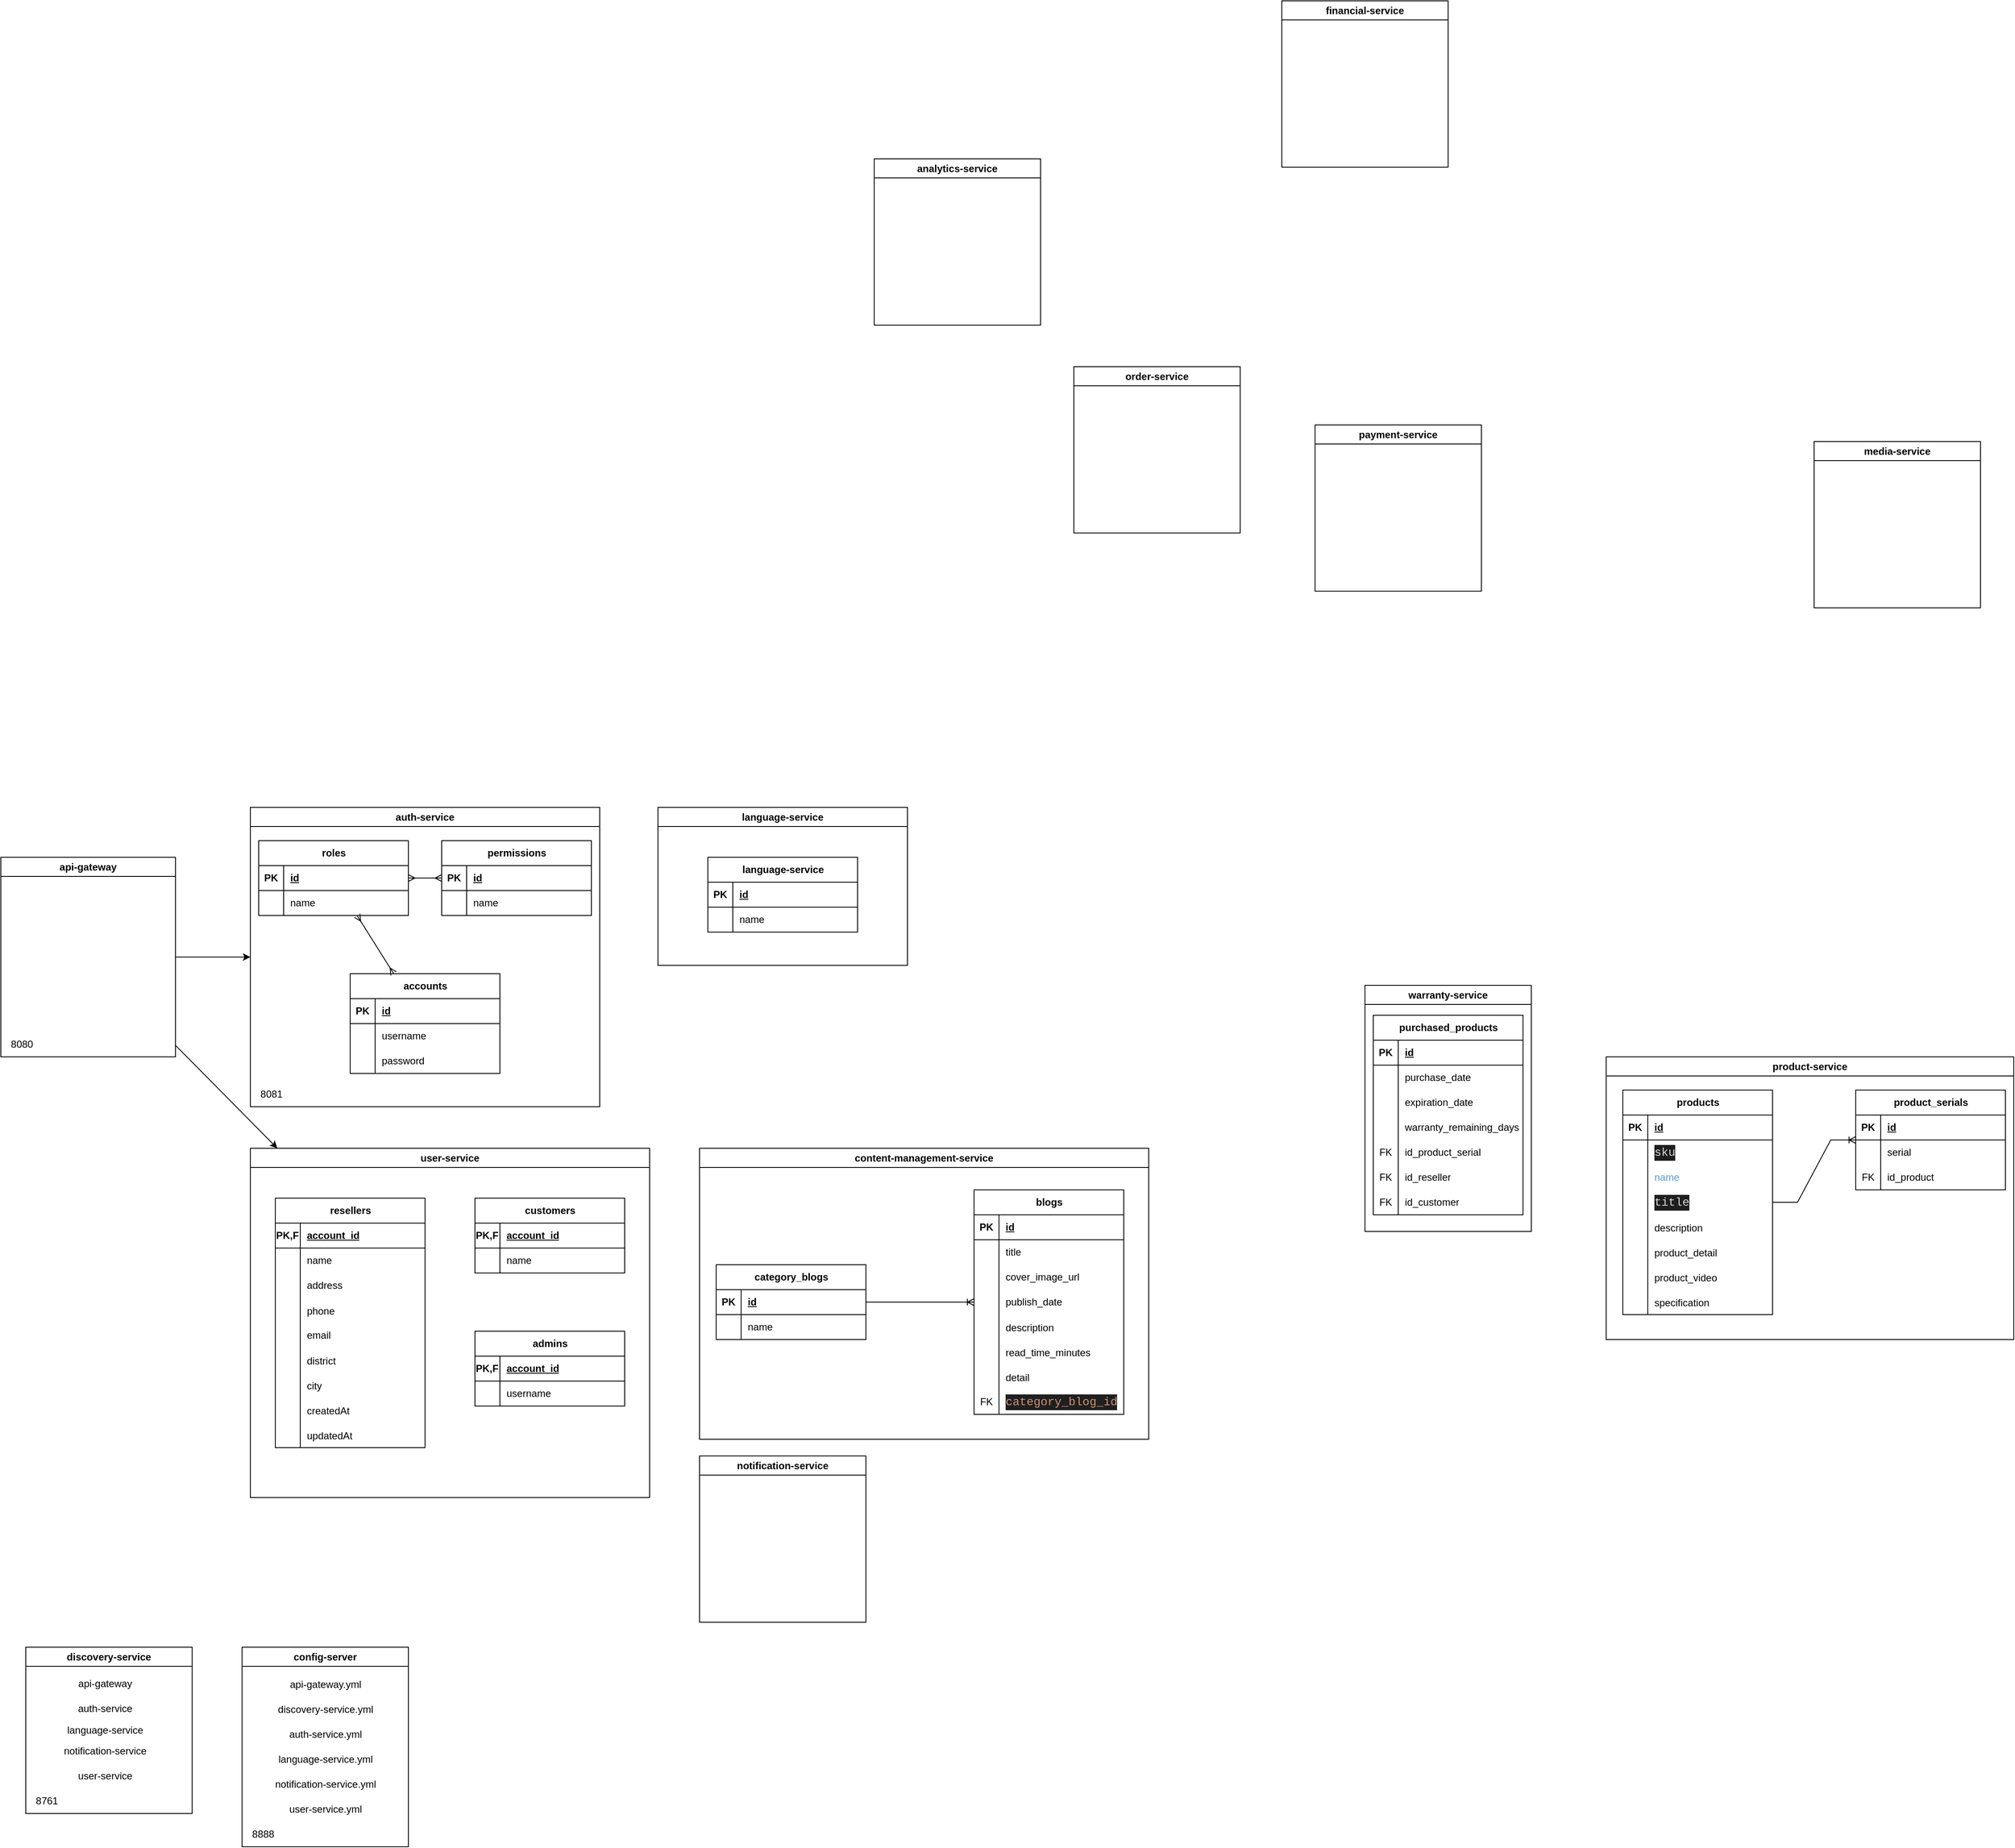 <mxfile>
    <diagram id="C5RBs43oDa-KdzZeNtuy" name="Page-1">
        <mxGraphModel dx="3796" dy="393" grid="1" gridSize="10" guides="1" tooltips="1" connect="1" arrows="1" fold="1" page="1" pageScale="1" pageWidth="827" pageHeight="1169" math="0" shadow="0">
            <root>
                <mxCell id="WIyWlLk6GJQsqaUBKTNV-0"/>
                <mxCell id="WIyWlLk6GJQsqaUBKTNV-1" parent="WIyWlLk6GJQsqaUBKTNV-0"/>
                <mxCell id="_GGY6ki9iWg_RVOEwMME-0" value="auth-service" style="swimlane;whiteSpace=wrap;html=1;" parent="WIyWlLk6GJQsqaUBKTNV-1" vertex="1">
                    <mxGeometry x="-1960" y="1440" width="420" height="360" as="geometry"/>
                </mxCell>
                <mxCell id="wCOgNvQCXmiwjySnKngC-160" value="roles" style="shape=table;startSize=30;container=1;collapsible=1;childLayout=tableLayout;fixedRows=1;rowLines=0;fontStyle=1;align=center;resizeLast=1;html=1;" parent="_GGY6ki9iWg_RVOEwMME-0" vertex="1">
                    <mxGeometry x="10" y="40" width="180" height="90" as="geometry"/>
                </mxCell>
                <mxCell id="wCOgNvQCXmiwjySnKngC-161" value="" style="shape=tableRow;horizontal=0;startSize=0;swimlaneHead=0;swimlaneBody=0;fillColor=none;collapsible=0;dropTarget=0;points=[[0,0.5],[1,0.5]];portConstraint=eastwest;top=0;left=0;right=0;bottom=1;" parent="wCOgNvQCXmiwjySnKngC-160" vertex="1">
                    <mxGeometry y="30" width="180" height="30" as="geometry"/>
                </mxCell>
                <mxCell id="wCOgNvQCXmiwjySnKngC-162" value="PK" style="shape=partialRectangle;connectable=0;fillColor=none;top=0;left=0;bottom=0;right=0;fontStyle=1;overflow=hidden;whiteSpace=wrap;html=1;" parent="wCOgNvQCXmiwjySnKngC-161" vertex="1">
                    <mxGeometry width="30" height="30" as="geometry">
                        <mxRectangle width="30" height="30" as="alternateBounds"/>
                    </mxGeometry>
                </mxCell>
                <mxCell id="wCOgNvQCXmiwjySnKngC-163" value="id" style="shape=partialRectangle;connectable=0;fillColor=none;top=0;left=0;bottom=0;right=0;align=left;spacingLeft=6;fontStyle=5;overflow=hidden;whiteSpace=wrap;html=1;" parent="wCOgNvQCXmiwjySnKngC-161" vertex="1">
                    <mxGeometry x="30" width="150" height="30" as="geometry">
                        <mxRectangle width="150" height="30" as="alternateBounds"/>
                    </mxGeometry>
                </mxCell>
                <mxCell id="wCOgNvQCXmiwjySnKngC-164" value="" style="shape=tableRow;horizontal=0;startSize=0;swimlaneHead=0;swimlaneBody=0;fillColor=none;collapsible=0;dropTarget=0;points=[[0,0.5],[1,0.5]];portConstraint=eastwest;top=0;left=0;right=0;bottom=0;" parent="wCOgNvQCXmiwjySnKngC-160" vertex="1">
                    <mxGeometry y="60" width="180" height="30" as="geometry"/>
                </mxCell>
                <mxCell id="wCOgNvQCXmiwjySnKngC-165" value="" style="shape=partialRectangle;connectable=0;fillColor=none;top=0;left=0;bottom=0;right=0;editable=1;overflow=hidden;whiteSpace=wrap;html=1;" parent="wCOgNvQCXmiwjySnKngC-164" vertex="1">
                    <mxGeometry width="30" height="30" as="geometry">
                        <mxRectangle width="30" height="30" as="alternateBounds"/>
                    </mxGeometry>
                </mxCell>
                <mxCell id="wCOgNvQCXmiwjySnKngC-166" value="name" style="shape=partialRectangle;connectable=0;fillColor=none;top=0;left=0;bottom=0;right=0;align=left;spacingLeft=6;overflow=hidden;whiteSpace=wrap;html=1;" parent="wCOgNvQCXmiwjySnKngC-164" vertex="1">
                    <mxGeometry x="30" width="150" height="30" as="geometry">
                        <mxRectangle width="150" height="30" as="alternateBounds"/>
                    </mxGeometry>
                </mxCell>
                <mxCell id="wCOgNvQCXmiwjySnKngC-173" value="permissions" style="shape=table;startSize=30;container=1;collapsible=1;childLayout=tableLayout;fixedRows=1;rowLines=0;fontStyle=1;align=center;resizeLast=1;html=1;" parent="_GGY6ki9iWg_RVOEwMME-0" vertex="1">
                    <mxGeometry x="230" y="40" width="180" height="90" as="geometry"/>
                </mxCell>
                <mxCell id="wCOgNvQCXmiwjySnKngC-174" value="" style="shape=tableRow;horizontal=0;startSize=0;swimlaneHead=0;swimlaneBody=0;fillColor=none;collapsible=0;dropTarget=0;points=[[0,0.5],[1,0.5]];portConstraint=eastwest;top=0;left=0;right=0;bottom=1;" parent="wCOgNvQCXmiwjySnKngC-173" vertex="1">
                    <mxGeometry y="30" width="180" height="30" as="geometry"/>
                </mxCell>
                <mxCell id="wCOgNvQCXmiwjySnKngC-175" value="PK" style="shape=partialRectangle;connectable=0;fillColor=none;top=0;left=0;bottom=0;right=0;fontStyle=1;overflow=hidden;whiteSpace=wrap;html=1;" parent="wCOgNvQCXmiwjySnKngC-174" vertex="1">
                    <mxGeometry width="30" height="30" as="geometry">
                        <mxRectangle width="30" height="30" as="alternateBounds"/>
                    </mxGeometry>
                </mxCell>
                <mxCell id="wCOgNvQCXmiwjySnKngC-176" value="id" style="shape=partialRectangle;connectable=0;fillColor=none;top=0;left=0;bottom=0;right=0;align=left;spacingLeft=6;fontStyle=5;overflow=hidden;whiteSpace=wrap;html=1;" parent="wCOgNvQCXmiwjySnKngC-174" vertex="1">
                    <mxGeometry x="30" width="150" height="30" as="geometry">
                        <mxRectangle width="150" height="30" as="alternateBounds"/>
                    </mxGeometry>
                </mxCell>
                <mxCell id="wCOgNvQCXmiwjySnKngC-177" value="" style="shape=tableRow;horizontal=0;startSize=0;swimlaneHead=0;swimlaneBody=0;fillColor=none;collapsible=0;dropTarget=0;points=[[0,0.5],[1,0.5]];portConstraint=eastwest;top=0;left=0;right=0;bottom=0;" parent="wCOgNvQCXmiwjySnKngC-173" vertex="1">
                    <mxGeometry y="60" width="180" height="30" as="geometry"/>
                </mxCell>
                <mxCell id="wCOgNvQCXmiwjySnKngC-178" value="" style="shape=partialRectangle;connectable=0;fillColor=none;top=0;left=0;bottom=0;right=0;editable=1;overflow=hidden;whiteSpace=wrap;html=1;" parent="wCOgNvQCXmiwjySnKngC-177" vertex="1">
                    <mxGeometry width="30" height="30" as="geometry">
                        <mxRectangle width="30" height="30" as="alternateBounds"/>
                    </mxGeometry>
                </mxCell>
                <mxCell id="wCOgNvQCXmiwjySnKngC-179" value="name" style="shape=partialRectangle;connectable=0;fillColor=none;top=0;left=0;bottom=0;right=0;align=left;spacingLeft=6;overflow=hidden;whiteSpace=wrap;html=1;" parent="wCOgNvQCXmiwjySnKngC-177" vertex="1">
                    <mxGeometry x="30" width="150" height="30" as="geometry">
                        <mxRectangle width="150" height="30" as="alternateBounds"/>
                    </mxGeometry>
                </mxCell>
                <mxCell id="SdWdjEIZBJ3jBZ3kOrYW-0" value="8081" style="text;html=1;align=center;verticalAlign=middle;resizable=0;points=[];autosize=1;strokeColor=none;fillColor=none;" parent="_GGY6ki9iWg_RVOEwMME-0" vertex="1">
                    <mxGeometry y="330" width="50" height="30" as="geometry"/>
                </mxCell>
                <mxCell id="wCOgNvQCXmiwjySnKngC-199" value="accounts" style="shape=table;startSize=30;container=1;collapsible=1;childLayout=tableLayout;fixedRows=1;rowLines=0;fontStyle=1;align=center;resizeLast=1;html=1;" parent="_GGY6ki9iWg_RVOEwMME-0" vertex="1">
                    <mxGeometry x="120" y="200" width="180" height="120" as="geometry"/>
                </mxCell>
                <mxCell id="wCOgNvQCXmiwjySnKngC-200" value="" style="shape=tableRow;horizontal=0;startSize=0;swimlaneHead=0;swimlaneBody=0;fillColor=none;collapsible=0;dropTarget=0;points=[[0,0.5],[1,0.5]];portConstraint=eastwest;top=0;left=0;right=0;bottom=1;" parent="wCOgNvQCXmiwjySnKngC-199" vertex="1">
                    <mxGeometry y="30" width="180" height="30" as="geometry"/>
                </mxCell>
                <mxCell id="wCOgNvQCXmiwjySnKngC-201" value="PK" style="shape=partialRectangle;connectable=0;fillColor=none;top=0;left=0;bottom=0;right=0;fontStyle=1;overflow=hidden;whiteSpace=wrap;html=1;" parent="wCOgNvQCXmiwjySnKngC-200" vertex="1">
                    <mxGeometry width="30" height="30" as="geometry">
                        <mxRectangle width="30" height="30" as="alternateBounds"/>
                    </mxGeometry>
                </mxCell>
                <mxCell id="wCOgNvQCXmiwjySnKngC-202" value="id" style="shape=partialRectangle;connectable=0;fillColor=none;top=0;left=0;bottom=0;right=0;align=left;spacingLeft=6;fontStyle=5;overflow=hidden;whiteSpace=wrap;html=1;" parent="wCOgNvQCXmiwjySnKngC-200" vertex="1">
                    <mxGeometry x="30" width="150" height="30" as="geometry">
                        <mxRectangle width="150" height="30" as="alternateBounds"/>
                    </mxGeometry>
                </mxCell>
                <mxCell id="wCOgNvQCXmiwjySnKngC-203" value="" style="shape=tableRow;horizontal=0;startSize=0;swimlaneHead=0;swimlaneBody=0;fillColor=none;collapsible=0;dropTarget=0;points=[[0,0.5],[1,0.5]];portConstraint=eastwest;top=0;left=0;right=0;bottom=0;" parent="wCOgNvQCXmiwjySnKngC-199" vertex="1">
                    <mxGeometry y="60" width="180" height="30" as="geometry"/>
                </mxCell>
                <mxCell id="wCOgNvQCXmiwjySnKngC-204" value="" style="shape=partialRectangle;connectable=0;fillColor=none;top=0;left=0;bottom=0;right=0;editable=1;overflow=hidden;whiteSpace=wrap;html=1;" parent="wCOgNvQCXmiwjySnKngC-203" vertex="1">
                    <mxGeometry width="30" height="30" as="geometry">
                        <mxRectangle width="30" height="30" as="alternateBounds"/>
                    </mxGeometry>
                </mxCell>
                <mxCell id="wCOgNvQCXmiwjySnKngC-205" value="username" style="shape=partialRectangle;connectable=0;fillColor=none;top=0;left=0;bottom=0;right=0;align=left;spacingLeft=6;overflow=hidden;whiteSpace=wrap;html=1;" parent="wCOgNvQCXmiwjySnKngC-203" vertex="1">
                    <mxGeometry x="30" width="150" height="30" as="geometry">
                        <mxRectangle width="150" height="30" as="alternateBounds"/>
                    </mxGeometry>
                </mxCell>
                <mxCell id="wCOgNvQCXmiwjySnKngC-206" value="" style="shape=tableRow;horizontal=0;startSize=0;swimlaneHead=0;swimlaneBody=0;fillColor=none;collapsible=0;dropTarget=0;points=[[0,0.5],[1,0.5]];portConstraint=eastwest;top=0;left=0;right=0;bottom=0;" parent="wCOgNvQCXmiwjySnKngC-199" vertex="1">
                    <mxGeometry y="90" width="180" height="30" as="geometry"/>
                </mxCell>
                <mxCell id="wCOgNvQCXmiwjySnKngC-207" value="" style="shape=partialRectangle;connectable=0;fillColor=none;top=0;left=0;bottom=0;right=0;editable=1;overflow=hidden;whiteSpace=wrap;html=1;" parent="wCOgNvQCXmiwjySnKngC-206" vertex="1">
                    <mxGeometry width="30" height="30" as="geometry">
                        <mxRectangle width="30" height="30" as="alternateBounds"/>
                    </mxGeometry>
                </mxCell>
                <mxCell id="wCOgNvQCXmiwjySnKngC-208" value="password" style="shape=partialRectangle;connectable=0;fillColor=none;top=0;left=0;bottom=0;right=0;align=left;spacingLeft=6;overflow=hidden;whiteSpace=wrap;html=1;" parent="wCOgNvQCXmiwjySnKngC-206" vertex="1">
                    <mxGeometry x="30" width="150" height="30" as="geometry">
                        <mxRectangle width="150" height="30" as="alternateBounds"/>
                    </mxGeometry>
                </mxCell>
                <mxCell id="xd8sfyGzL2KBimTXTp64-20" value="" style="edgeStyle=entityRelationEdgeStyle;fontSize=12;html=1;endArrow=ERmany;startArrow=ERmany;rounded=0;" parent="_GGY6ki9iWg_RVOEwMME-0" source="wCOgNvQCXmiwjySnKngC-160" target="wCOgNvQCXmiwjySnKngC-173" edge="1">
                    <mxGeometry width="100" height="100" relative="1" as="geometry">
                        <mxPoint x="570" y="-100" as="sourcePoint"/>
                        <mxPoint x="670" y="-200" as="targetPoint"/>
                    </mxGeometry>
                </mxCell>
                <mxCell id="xd8sfyGzL2KBimTXTp64-21" value="" style="fontSize=12;html=1;endArrow=ERmany;startArrow=ERmany;rounded=0;" parent="_GGY6ki9iWg_RVOEwMME-0" source="wCOgNvQCXmiwjySnKngC-160" target="wCOgNvQCXmiwjySnKngC-199" edge="1">
                    <mxGeometry width="100" height="100" relative="1" as="geometry">
                        <mxPoint x="200" y="95" as="sourcePoint"/>
                        <mxPoint x="240" y="95" as="targetPoint"/>
                    </mxGeometry>
                </mxCell>
                <mxCell id="_GGY6ki9iWg_RVOEwMME-1" value="api-gateway" style="swimlane;whiteSpace=wrap;html=1;" parent="WIyWlLk6GJQsqaUBKTNV-1" vertex="1">
                    <mxGeometry x="-2260" y="1500" width="210" height="240" as="geometry"/>
                </mxCell>
                <mxCell id="btsvuo1SS9aUx5Ce6vys-5" value="8080" style="text;html=1;align=center;verticalAlign=middle;resizable=0;points=[];autosize=1;strokeColor=none;fillColor=none;" parent="_GGY6ki9iWg_RVOEwMME-1" vertex="1">
                    <mxGeometry y="210" width="50" height="30" as="geometry"/>
                </mxCell>
                <mxCell id="7_WWpRp31Wa3XYK53PLA-0" value="product-service" style="swimlane;whiteSpace=wrap;html=1;" parent="WIyWlLk6GJQsqaUBKTNV-1" vertex="1">
                    <mxGeometry x="-330" y="1740" width="490" height="340" as="geometry"/>
                </mxCell>
                <mxCell id="7_WWpRp31Wa3XYK53PLA-8" value="products" style="shape=table;startSize=30;container=1;collapsible=1;childLayout=tableLayout;fixedRows=1;rowLines=0;fontStyle=1;align=center;resizeLast=1;html=1;" parent="7_WWpRp31Wa3XYK53PLA-0" vertex="1">
                    <mxGeometry x="20" y="40" width="180" height="270" as="geometry"/>
                </mxCell>
                <mxCell id="7_WWpRp31Wa3XYK53PLA-9" value="" style="shape=tableRow;horizontal=0;startSize=0;swimlaneHead=0;swimlaneBody=0;fillColor=none;collapsible=0;dropTarget=0;points=[[0,0.5],[1,0.5]];portConstraint=eastwest;top=0;left=0;right=0;bottom=1;" parent="7_WWpRp31Wa3XYK53PLA-8" vertex="1">
                    <mxGeometry y="30" width="180" height="30" as="geometry"/>
                </mxCell>
                <mxCell id="7_WWpRp31Wa3XYK53PLA-10" value="PK" style="shape=partialRectangle;connectable=0;fillColor=none;top=0;left=0;bottom=0;right=0;fontStyle=1;overflow=hidden;whiteSpace=wrap;html=1;" parent="7_WWpRp31Wa3XYK53PLA-9" vertex="1">
                    <mxGeometry width="30" height="30" as="geometry">
                        <mxRectangle width="30" height="30" as="alternateBounds"/>
                    </mxGeometry>
                </mxCell>
                <mxCell id="7_WWpRp31Wa3XYK53PLA-11" value="id" style="shape=partialRectangle;connectable=0;fillColor=none;top=0;left=0;bottom=0;right=0;align=left;spacingLeft=6;fontStyle=5;overflow=hidden;whiteSpace=wrap;html=1;" parent="7_WWpRp31Wa3XYK53PLA-9" vertex="1">
                    <mxGeometry x="30" width="150" height="30" as="geometry">
                        <mxRectangle width="150" height="30" as="alternateBounds"/>
                    </mxGeometry>
                </mxCell>
                <mxCell id="7_WWpRp31Wa3XYK53PLA-12" value="" style="shape=tableRow;horizontal=0;startSize=0;swimlaneHead=0;swimlaneBody=0;fillColor=none;collapsible=0;dropTarget=0;points=[[0,0.5],[1,0.5]];portConstraint=eastwest;top=0;left=0;right=0;bottom=0;" parent="7_WWpRp31Wa3XYK53PLA-8" vertex="1">
                    <mxGeometry y="60" width="180" height="30" as="geometry"/>
                </mxCell>
                <mxCell id="7_WWpRp31Wa3XYK53PLA-13" value="" style="shape=partialRectangle;connectable=0;fillColor=none;top=0;left=0;bottom=0;right=0;editable=1;overflow=hidden;whiteSpace=wrap;html=1;" parent="7_WWpRp31Wa3XYK53PLA-12" vertex="1">
                    <mxGeometry width="30" height="30" as="geometry">
                        <mxRectangle width="30" height="30" as="alternateBounds"/>
                    </mxGeometry>
                </mxCell>
                <mxCell id="7_WWpRp31Wa3XYK53PLA-14" value="&lt;div style=&quot;color: rgb(212, 212, 212); background-color: rgb(30, 30, 30); font-family: Consolas, &amp;quot;Courier New&amp;quot;, monospace; font-size: 14px; line-height: 19px; white-space: pre;&quot;&gt;sku&lt;/div&gt;" style="shape=partialRectangle;connectable=0;fillColor=none;top=0;left=0;bottom=0;right=0;align=left;spacingLeft=6;overflow=hidden;whiteSpace=wrap;html=1;" parent="7_WWpRp31Wa3XYK53PLA-12" vertex="1">
                    <mxGeometry x="30" width="150" height="30" as="geometry">
                        <mxRectangle width="150" height="30" as="alternateBounds"/>
                    </mxGeometry>
                </mxCell>
                <mxCell id="7_WWpRp31Wa3XYK53PLA-15" value="" style="shape=tableRow;horizontal=0;startSize=0;swimlaneHead=0;swimlaneBody=0;fillColor=none;collapsible=0;dropTarget=0;points=[[0,0.5],[1,0.5]];portConstraint=eastwest;top=0;left=0;right=0;bottom=0;" parent="7_WWpRp31Wa3XYK53PLA-8" vertex="1">
                    <mxGeometry y="90" width="180" height="30" as="geometry"/>
                </mxCell>
                <mxCell id="7_WWpRp31Wa3XYK53PLA-16" value="" style="shape=partialRectangle;connectable=0;fillColor=none;top=0;left=0;bottom=0;right=0;editable=1;overflow=hidden;whiteSpace=wrap;html=1;" parent="7_WWpRp31Wa3XYK53PLA-15" vertex="1">
                    <mxGeometry width="30" height="30" as="geometry">
                        <mxRectangle width="30" height="30" as="alternateBounds"/>
                    </mxGeometry>
                </mxCell>
                <mxCell id="7_WWpRp31Wa3XYK53PLA-17" value="&lt;font color=&quot;#569cd6&quot;&gt;name&lt;/font&gt;" style="shape=partialRectangle;connectable=0;fillColor=none;top=0;left=0;bottom=0;right=0;align=left;spacingLeft=6;overflow=hidden;whiteSpace=wrap;html=1;" parent="7_WWpRp31Wa3XYK53PLA-15" vertex="1">
                    <mxGeometry x="30" width="150" height="30" as="geometry">
                        <mxRectangle width="150" height="30" as="alternateBounds"/>
                    </mxGeometry>
                </mxCell>
                <mxCell id="7_WWpRp31Wa3XYK53PLA-18" value="" style="shape=tableRow;horizontal=0;startSize=0;swimlaneHead=0;swimlaneBody=0;fillColor=none;collapsible=0;dropTarget=0;points=[[0,0.5],[1,0.5]];portConstraint=eastwest;top=0;left=0;right=0;bottom=0;" parent="7_WWpRp31Wa3XYK53PLA-8" vertex="1">
                    <mxGeometry y="120" width="180" height="30" as="geometry"/>
                </mxCell>
                <mxCell id="7_WWpRp31Wa3XYK53PLA-19" value="" style="shape=partialRectangle;connectable=0;fillColor=none;top=0;left=0;bottom=0;right=0;editable=1;overflow=hidden;whiteSpace=wrap;html=1;" parent="7_WWpRp31Wa3XYK53PLA-18" vertex="1">
                    <mxGeometry width="30" height="30" as="geometry">
                        <mxRectangle width="30" height="30" as="alternateBounds"/>
                    </mxGeometry>
                </mxCell>
                <mxCell id="7_WWpRp31Wa3XYK53PLA-20" value="&lt;div style=&quot;color: rgb(212, 212, 212); background-color: rgb(30, 30, 30); font-family: Consolas, &amp;quot;Courier New&amp;quot;, monospace; font-size: 14px; line-height: 19px; white-space: pre;&quot;&gt;title&lt;/div&gt;" style="shape=partialRectangle;connectable=0;fillColor=none;top=0;left=0;bottom=0;right=0;align=left;spacingLeft=6;overflow=hidden;whiteSpace=wrap;html=1;" parent="7_WWpRp31Wa3XYK53PLA-18" vertex="1">
                    <mxGeometry x="30" width="150" height="30" as="geometry">
                        <mxRectangle width="150" height="30" as="alternateBounds"/>
                    </mxGeometry>
                </mxCell>
                <mxCell id="7_WWpRp31Wa3XYK53PLA-22" value="" style="shape=tableRow;horizontal=0;startSize=0;swimlaneHead=0;swimlaneBody=0;fillColor=none;collapsible=0;dropTarget=0;points=[[0,0.5],[1,0.5]];portConstraint=eastwest;top=0;left=0;right=0;bottom=0;" parent="7_WWpRp31Wa3XYK53PLA-8" vertex="1">
                    <mxGeometry y="150" width="180" height="30" as="geometry"/>
                </mxCell>
                <mxCell id="7_WWpRp31Wa3XYK53PLA-23" value="" style="shape=partialRectangle;connectable=0;fillColor=none;top=0;left=0;bottom=0;right=0;editable=1;overflow=hidden;" parent="7_WWpRp31Wa3XYK53PLA-22" vertex="1">
                    <mxGeometry width="30" height="30" as="geometry">
                        <mxRectangle width="30" height="30" as="alternateBounds"/>
                    </mxGeometry>
                </mxCell>
                <mxCell id="7_WWpRp31Wa3XYK53PLA-24" value="description" style="shape=partialRectangle;connectable=0;fillColor=none;top=0;left=0;bottom=0;right=0;align=left;spacingLeft=6;overflow=hidden;" parent="7_WWpRp31Wa3XYK53PLA-22" vertex="1">
                    <mxGeometry x="30" width="150" height="30" as="geometry">
                        <mxRectangle width="150" height="30" as="alternateBounds"/>
                    </mxGeometry>
                </mxCell>
                <mxCell id="wCOgNvQCXmiwjySnKngC-1" value="" style="shape=tableRow;horizontal=0;startSize=0;swimlaneHead=0;swimlaneBody=0;fillColor=none;collapsible=0;dropTarget=0;points=[[0,0.5],[1,0.5]];portConstraint=eastwest;top=0;left=0;right=0;bottom=0;" parent="7_WWpRp31Wa3XYK53PLA-8" vertex="1">
                    <mxGeometry y="180" width="180" height="30" as="geometry"/>
                </mxCell>
                <mxCell id="wCOgNvQCXmiwjySnKngC-2" value="" style="shape=partialRectangle;connectable=0;fillColor=none;top=0;left=0;bottom=0;right=0;editable=1;overflow=hidden;" parent="wCOgNvQCXmiwjySnKngC-1" vertex="1">
                    <mxGeometry width="30" height="30" as="geometry">
                        <mxRectangle width="30" height="30" as="alternateBounds"/>
                    </mxGeometry>
                </mxCell>
                <mxCell id="wCOgNvQCXmiwjySnKngC-3" value="product_detail" style="shape=partialRectangle;connectable=0;fillColor=none;top=0;left=0;bottom=0;right=0;align=left;spacingLeft=6;overflow=hidden;" parent="wCOgNvQCXmiwjySnKngC-1" vertex="1">
                    <mxGeometry x="30" width="150" height="30" as="geometry">
                        <mxRectangle width="150" height="30" as="alternateBounds"/>
                    </mxGeometry>
                </mxCell>
                <mxCell id="wCOgNvQCXmiwjySnKngC-5" value="" style="shape=tableRow;horizontal=0;startSize=0;swimlaneHead=0;swimlaneBody=0;fillColor=none;collapsible=0;dropTarget=0;points=[[0,0.5],[1,0.5]];portConstraint=eastwest;top=0;left=0;right=0;bottom=0;" parent="7_WWpRp31Wa3XYK53PLA-8" vertex="1">
                    <mxGeometry y="210" width="180" height="30" as="geometry"/>
                </mxCell>
                <mxCell id="wCOgNvQCXmiwjySnKngC-6" value="" style="shape=partialRectangle;connectable=0;fillColor=none;top=0;left=0;bottom=0;right=0;editable=1;overflow=hidden;" parent="wCOgNvQCXmiwjySnKngC-5" vertex="1">
                    <mxGeometry width="30" height="30" as="geometry">
                        <mxRectangle width="30" height="30" as="alternateBounds"/>
                    </mxGeometry>
                </mxCell>
                <mxCell id="wCOgNvQCXmiwjySnKngC-7" value="product_video" style="shape=partialRectangle;connectable=0;fillColor=none;top=0;left=0;bottom=0;right=0;align=left;spacingLeft=6;overflow=hidden;" parent="wCOgNvQCXmiwjySnKngC-5" vertex="1">
                    <mxGeometry x="30" width="150" height="30" as="geometry">
                        <mxRectangle width="150" height="30" as="alternateBounds"/>
                    </mxGeometry>
                </mxCell>
                <mxCell id="wCOgNvQCXmiwjySnKngC-9" value="" style="shape=tableRow;horizontal=0;startSize=0;swimlaneHead=0;swimlaneBody=0;fillColor=none;collapsible=0;dropTarget=0;points=[[0,0.5],[1,0.5]];portConstraint=eastwest;top=0;left=0;right=0;bottom=0;" parent="7_WWpRp31Wa3XYK53PLA-8" vertex="1">
                    <mxGeometry y="240" width="180" height="30" as="geometry"/>
                </mxCell>
                <mxCell id="wCOgNvQCXmiwjySnKngC-10" value="" style="shape=partialRectangle;connectable=0;fillColor=none;top=0;left=0;bottom=0;right=0;editable=1;overflow=hidden;" parent="wCOgNvQCXmiwjySnKngC-9" vertex="1">
                    <mxGeometry width="30" height="30" as="geometry">
                        <mxRectangle width="30" height="30" as="alternateBounds"/>
                    </mxGeometry>
                </mxCell>
                <mxCell id="wCOgNvQCXmiwjySnKngC-11" value="specification" style="shape=partialRectangle;connectable=0;fillColor=none;top=0;left=0;bottom=0;right=0;align=left;spacingLeft=6;overflow=hidden;" parent="wCOgNvQCXmiwjySnKngC-9" vertex="1">
                    <mxGeometry x="30" width="150" height="30" as="geometry">
                        <mxRectangle width="150" height="30" as="alternateBounds"/>
                    </mxGeometry>
                </mxCell>
                <mxCell id="wCOgNvQCXmiwjySnKngC-105" value="product_serials" style="shape=table;startSize=30;container=1;collapsible=1;childLayout=tableLayout;fixedRows=1;rowLines=0;fontStyle=1;align=center;resizeLast=1;html=1;" parent="7_WWpRp31Wa3XYK53PLA-0" vertex="1">
                    <mxGeometry x="300" y="40" width="180" height="120" as="geometry"/>
                </mxCell>
                <mxCell id="wCOgNvQCXmiwjySnKngC-106" value="" style="shape=tableRow;horizontal=0;startSize=0;swimlaneHead=0;swimlaneBody=0;fillColor=none;collapsible=0;dropTarget=0;points=[[0,0.5],[1,0.5]];portConstraint=eastwest;top=0;left=0;right=0;bottom=1;" parent="wCOgNvQCXmiwjySnKngC-105" vertex="1">
                    <mxGeometry y="30" width="180" height="30" as="geometry"/>
                </mxCell>
                <mxCell id="wCOgNvQCXmiwjySnKngC-107" value="PK" style="shape=partialRectangle;connectable=0;fillColor=none;top=0;left=0;bottom=0;right=0;fontStyle=1;overflow=hidden;whiteSpace=wrap;html=1;" parent="wCOgNvQCXmiwjySnKngC-106" vertex="1">
                    <mxGeometry width="30" height="30" as="geometry">
                        <mxRectangle width="30" height="30" as="alternateBounds"/>
                    </mxGeometry>
                </mxCell>
                <mxCell id="wCOgNvQCXmiwjySnKngC-108" value="id" style="shape=partialRectangle;connectable=0;fillColor=none;top=0;left=0;bottom=0;right=0;align=left;spacingLeft=6;fontStyle=5;overflow=hidden;whiteSpace=wrap;html=1;" parent="wCOgNvQCXmiwjySnKngC-106" vertex="1">
                    <mxGeometry x="30" width="150" height="30" as="geometry">
                        <mxRectangle width="150" height="30" as="alternateBounds"/>
                    </mxGeometry>
                </mxCell>
                <mxCell id="wCOgNvQCXmiwjySnKngC-109" value="" style="shape=tableRow;horizontal=0;startSize=0;swimlaneHead=0;swimlaneBody=0;fillColor=none;collapsible=0;dropTarget=0;points=[[0,0.5],[1,0.5]];portConstraint=eastwest;top=0;left=0;right=0;bottom=0;" parent="wCOgNvQCXmiwjySnKngC-105" vertex="1">
                    <mxGeometry y="60" width="180" height="30" as="geometry"/>
                </mxCell>
                <mxCell id="wCOgNvQCXmiwjySnKngC-110" value="" style="shape=partialRectangle;connectable=0;fillColor=none;top=0;left=0;bottom=0;right=0;editable=1;overflow=hidden;whiteSpace=wrap;html=1;" parent="wCOgNvQCXmiwjySnKngC-109" vertex="1">
                    <mxGeometry width="30" height="30" as="geometry">
                        <mxRectangle width="30" height="30" as="alternateBounds"/>
                    </mxGeometry>
                </mxCell>
                <mxCell id="wCOgNvQCXmiwjySnKngC-111" value="serial" style="shape=partialRectangle;connectable=0;fillColor=none;top=0;left=0;bottom=0;right=0;align=left;spacingLeft=6;overflow=hidden;whiteSpace=wrap;html=1;" parent="wCOgNvQCXmiwjySnKngC-109" vertex="1">
                    <mxGeometry x="30" width="150" height="30" as="geometry">
                        <mxRectangle width="150" height="30" as="alternateBounds"/>
                    </mxGeometry>
                </mxCell>
                <mxCell id="wCOgNvQCXmiwjySnKngC-119" value="" style="shape=tableRow;horizontal=0;startSize=0;swimlaneHead=0;swimlaneBody=0;fillColor=none;collapsible=0;dropTarget=0;points=[[0,0.5],[1,0.5]];portConstraint=eastwest;top=0;left=0;right=0;bottom=0;" parent="wCOgNvQCXmiwjySnKngC-105" vertex="1">
                    <mxGeometry y="90" width="180" height="30" as="geometry"/>
                </mxCell>
                <mxCell id="wCOgNvQCXmiwjySnKngC-120" value="FK" style="shape=partialRectangle;connectable=0;fillColor=none;top=0;left=0;bottom=0;right=0;fontStyle=0;overflow=hidden;whiteSpace=wrap;html=1;" parent="wCOgNvQCXmiwjySnKngC-119" vertex="1">
                    <mxGeometry width="30" height="30" as="geometry">
                        <mxRectangle width="30" height="30" as="alternateBounds"/>
                    </mxGeometry>
                </mxCell>
                <mxCell id="wCOgNvQCXmiwjySnKngC-121" value="id_product" style="shape=partialRectangle;connectable=0;fillColor=none;top=0;left=0;bottom=0;right=0;align=left;spacingLeft=6;fontStyle=0;overflow=hidden;whiteSpace=wrap;html=1;" parent="wCOgNvQCXmiwjySnKngC-119" vertex="1">
                    <mxGeometry x="30" width="150" height="30" as="geometry">
                        <mxRectangle width="150" height="30" as="alternateBounds"/>
                    </mxGeometry>
                </mxCell>
                <mxCell id="wCOgNvQCXmiwjySnKngC-122" value="" style="edgeStyle=entityRelationEdgeStyle;fontSize=12;html=1;endArrow=ERoneToMany;rounded=0;" parent="7_WWpRp31Wa3XYK53PLA-0" source="7_WWpRp31Wa3XYK53PLA-8" target="wCOgNvQCXmiwjySnKngC-105" edge="1">
                    <mxGeometry width="100" height="100" relative="1" as="geometry">
                        <mxPoint x="510" y="270" as="sourcePoint"/>
                        <mxPoint x="610" y="170" as="targetPoint"/>
                    </mxGeometry>
                </mxCell>
                <mxCell id="7_WWpRp31Wa3XYK53PLA-2" value="warranty-service" style="swimlane;whiteSpace=wrap;html=1;" parent="WIyWlLk6GJQsqaUBKTNV-1" vertex="1">
                    <mxGeometry x="-620" y="1654" width="200" height="296" as="geometry"/>
                </mxCell>
                <mxCell id="wCOgNvQCXmiwjySnKngC-92" value="purchased_products" style="shape=table;startSize=30;container=1;collapsible=1;childLayout=tableLayout;fixedRows=1;rowLines=0;fontStyle=1;align=center;resizeLast=1;html=1;" parent="7_WWpRp31Wa3XYK53PLA-2" vertex="1">
                    <mxGeometry x="10" y="36" width="180" height="240" as="geometry"/>
                </mxCell>
                <mxCell id="wCOgNvQCXmiwjySnKngC-93" value="" style="shape=tableRow;horizontal=0;startSize=0;swimlaneHead=0;swimlaneBody=0;fillColor=none;collapsible=0;dropTarget=0;points=[[0,0.5],[1,0.5]];portConstraint=eastwest;top=0;left=0;right=0;bottom=1;" parent="wCOgNvQCXmiwjySnKngC-92" vertex="1">
                    <mxGeometry y="30" width="180" height="30" as="geometry"/>
                </mxCell>
                <mxCell id="wCOgNvQCXmiwjySnKngC-94" value="PK" style="shape=partialRectangle;connectable=0;fillColor=none;top=0;left=0;bottom=0;right=0;fontStyle=1;overflow=hidden;whiteSpace=wrap;html=1;" parent="wCOgNvQCXmiwjySnKngC-93" vertex="1">
                    <mxGeometry width="30" height="30" as="geometry">
                        <mxRectangle width="30" height="30" as="alternateBounds"/>
                    </mxGeometry>
                </mxCell>
                <mxCell id="wCOgNvQCXmiwjySnKngC-95" value="id" style="shape=partialRectangle;connectable=0;fillColor=none;top=0;left=0;bottom=0;right=0;align=left;spacingLeft=6;fontStyle=5;overflow=hidden;whiteSpace=wrap;html=1;" parent="wCOgNvQCXmiwjySnKngC-93" vertex="1">
                    <mxGeometry x="30" width="150" height="30" as="geometry">
                        <mxRectangle width="150" height="30" as="alternateBounds"/>
                    </mxGeometry>
                </mxCell>
                <mxCell id="wCOgNvQCXmiwjySnKngC-96" value="" style="shape=tableRow;horizontal=0;startSize=0;swimlaneHead=0;swimlaneBody=0;fillColor=none;collapsible=0;dropTarget=0;points=[[0,0.5],[1,0.5]];portConstraint=eastwest;top=0;left=0;right=0;bottom=0;" parent="wCOgNvQCXmiwjySnKngC-92" vertex="1">
                    <mxGeometry y="60" width="180" height="30" as="geometry"/>
                </mxCell>
                <mxCell id="wCOgNvQCXmiwjySnKngC-97" value="" style="shape=partialRectangle;connectable=0;fillColor=none;top=0;left=0;bottom=0;right=0;editable=1;overflow=hidden;whiteSpace=wrap;html=1;" parent="wCOgNvQCXmiwjySnKngC-96" vertex="1">
                    <mxGeometry width="30" height="30" as="geometry">
                        <mxRectangle width="30" height="30" as="alternateBounds"/>
                    </mxGeometry>
                </mxCell>
                <mxCell id="wCOgNvQCXmiwjySnKngC-98" value="purchase_date" style="shape=partialRectangle;connectable=0;fillColor=none;top=0;left=0;bottom=0;right=0;align=left;spacingLeft=6;overflow=hidden;whiteSpace=wrap;html=1;" parent="wCOgNvQCXmiwjySnKngC-96" vertex="1">
                    <mxGeometry x="30" width="150" height="30" as="geometry">
                        <mxRectangle width="150" height="30" as="alternateBounds"/>
                    </mxGeometry>
                </mxCell>
                <mxCell id="wCOgNvQCXmiwjySnKngC-99" value="" style="shape=tableRow;horizontal=0;startSize=0;swimlaneHead=0;swimlaneBody=0;fillColor=none;collapsible=0;dropTarget=0;points=[[0,0.5],[1,0.5]];portConstraint=eastwest;top=0;left=0;right=0;bottom=0;" parent="wCOgNvQCXmiwjySnKngC-92" vertex="1">
                    <mxGeometry y="90" width="180" height="30" as="geometry"/>
                </mxCell>
                <mxCell id="wCOgNvQCXmiwjySnKngC-100" value="" style="shape=partialRectangle;connectable=0;fillColor=none;top=0;left=0;bottom=0;right=0;editable=1;overflow=hidden;whiteSpace=wrap;html=1;" parent="wCOgNvQCXmiwjySnKngC-99" vertex="1">
                    <mxGeometry width="30" height="30" as="geometry">
                        <mxRectangle width="30" height="30" as="alternateBounds"/>
                    </mxGeometry>
                </mxCell>
                <mxCell id="wCOgNvQCXmiwjySnKngC-101" value="expiration_date" style="shape=partialRectangle;connectable=0;fillColor=none;top=0;left=0;bottom=0;right=0;align=left;spacingLeft=6;overflow=hidden;whiteSpace=wrap;html=1;" parent="wCOgNvQCXmiwjySnKngC-99" vertex="1">
                    <mxGeometry x="30" width="150" height="30" as="geometry">
                        <mxRectangle width="150" height="30" as="alternateBounds"/>
                    </mxGeometry>
                </mxCell>
                <mxCell id="wCOgNvQCXmiwjySnKngC-102" value="" style="shape=tableRow;horizontal=0;startSize=0;swimlaneHead=0;swimlaneBody=0;fillColor=none;collapsible=0;dropTarget=0;points=[[0,0.5],[1,0.5]];portConstraint=eastwest;top=0;left=0;right=0;bottom=0;" parent="wCOgNvQCXmiwjySnKngC-92" vertex="1">
                    <mxGeometry y="120" width="180" height="30" as="geometry"/>
                </mxCell>
                <mxCell id="wCOgNvQCXmiwjySnKngC-103" value="" style="shape=partialRectangle;connectable=0;fillColor=none;top=0;left=0;bottom=0;right=0;editable=1;overflow=hidden;whiteSpace=wrap;html=1;" parent="wCOgNvQCXmiwjySnKngC-102" vertex="1">
                    <mxGeometry width="30" height="30" as="geometry">
                        <mxRectangle width="30" height="30" as="alternateBounds"/>
                    </mxGeometry>
                </mxCell>
                <mxCell id="wCOgNvQCXmiwjySnKngC-104" value="warranty_remaining_days" style="shape=partialRectangle;connectable=0;fillColor=none;top=0;left=0;bottom=0;right=0;align=left;spacingLeft=6;overflow=hidden;whiteSpace=wrap;html=1;" parent="wCOgNvQCXmiwjySnKngC-102" vertex="1">
                    <mxGeometry x="30" width="150" height="30" as="geometry">
                        <mxRectangle width="150" height="30" as="alternateBounds"/>
                    </mxGeometry>
                </mxCell>
                <mxCell id="wCOgNvQCXmiwjySnKngC-124" value="" style="shape=tableRow;horizontal=0;startSize=0;swimlaneHead=0;swimlaneBody=0;fillColor=none;collapsible=0;dropTarget=0;points=[[0,0.5],[1,0.5]];portConstraint=eastwest;top=0;left=0;right=0;bottom=0;" parent="wCOgNvQCXmiwjySnKngC-92" vertex="1">
                    <mxGeometry y="150" width="180" height="30" as="geometry"/>
                </mxCell>
                <mxCell id="wCOgNvQCXmiwjySnKngC-125" value="FK" style="shape=partialRectangle;connectable=0;fillColor=none;top=0;left=0;bottom=0;right=0;fontStyle=0;overflow=hidden;whiteSpace=wrap;html=1;" parent="wCOgNvQCXmiwjySnKngC-124" vertex="1">
                    <mxGeometry width="30" height="30" as="geometry">
                        <mxRectangle width="30" height="30" as="alternateBounds"/>
                    </mxGeometry>
                </mxCell>
                <mxCell id="wCOgNvQCXmiwjySnKngC-126" value="id_product_serial" style="shape=partialRectangle;connectable=0;fillColor=none;top=0;left=0;bottom=0;right=0;align=left;spacingLeft=6;fontStyle=0;overflow=hidden;whiteSpace=wrap;html=1;" parent="wCOgNvQCXmiwjySnKngC-124" vertex="1">
                    <mxGeometry x="30" width="150" height="30" as="geometry">
                        <mxRectangle width="150" height="30" as="alternateBounds"/>
                    </mxGeometry>
                </mxCell>
                <mxCell id="wCOgNvQCXmiwjySnKngC-145" value="" style="shape=tableRow;horizontal=0;startSize=0;swimlaneHead=0;swimlaneBody=0;fillColor=none;collapsible=0;dropTarget=0;points=[[0,0.5],[1,0.5]];portConstraint=eastwest;top=0;left=0;right=0;bottom=0;" parent="wCOgNvQCXmiwjySnKngC-92" vertex="1">
                    <mxGeometry y="180" width="180" height="30" as="geometry"/>
                </mxCell>
                <mxCell id="wCOgNvQCXmiwjySnKngC-146" value="FK" style="shape=partialRectangle;connectable=0;fillColor=none;top=0;left=0;bottom=0;right=0;fontStyle=0;overflow=hidden;whiteSpace=wrap;html=1;" parent="wCOgNvQCXmiwjySnKngC-145" vertex="1">
                    <mxGeometry width="30" height="30" as="geometry">
                        <mxRectangle width="30" height="30" as="alternateBounds"/>
                    </mxGeometry>
                </mxCell>
                <mxCell id="wCOgNvQCXmiwjySnKngC-147" value="id_reseller" style="shape=partialRectangle;connectable=0;fillColor=none;top=0;left=0;bottom=0;right=0;align=left;spacingLeft=6;fontStyle=0;overflow=hidden;whiteSpace=wrap;html=1;" parent="wCOgNvQCXmiwjySnKngC-145" vertex="1">
                    <mxGeometry x="30" width="150" height="30" as="geometry">
                        <mxRectangle width="150" height="30" as="alternateBounds"/>
                    </mxGeometry>
                </mxCell>
                <mxCell id="wCOgNvQCXmiwjySnKngC-153" value="" style="shape=tableRow;horizontal=0;startSize=0;swimlaneHead=0;swimlaneBody=0;fillColor=none;collapsible=0;dropTarget=0;points=[[0,0.5],[1,0.5]];portConstraint=eastwest;top=0;left=0;right=0;bottom=0;" parent="wCOgNvQCXmiwjySnKngC-92" vertex="1">
                    <mxGeometry y="210" width="180" height="30" as="geometry"/>
                </mxCell>
                <mxCell id="wCOgNvQCXmiwjySnKngC-154" value="FK" style="shape=partialRectangle;connectable=0;fillColor=none;top=0;left=0;bottom=0;right=0;fontStyle=0;overflow=hidden;whiteSpace=wrap;html=1;" parent="wCOgNvQCXmiwjySnKngC-153" vertex="1">
                    <mxGeometry width="30" height="30" as="geometry">
                        <mxRectangle width="30" height="30" as="alternateBounds"/>
                    </mxGeometry>
                </mxCell>
                <mxCell id="wCOgNvQCXmiwjySnKngC-155" value="id_customer" style="shape=partialRectangle;connectable=0;fillColor=none;top=0;left=0;bottom=0;right=0;align=left;spacingLeft=6;fontStyle=0;overflow=hidden;whiteSpace=wrap;html=1;" parent="wCOgNvQCXmiwjySnKngC-153" vertex="1">
                    <mxGeometry x="30" width="150" height="30" as="geometry">
                        <mxRectangle width="150" height="30" as="alternateBounds"/>
                    </mxGeometry>
                </mxCell>
                <mxCell id="7_WWpRp31Wa3XYK53PLA-3" value="content-management-service" style="swimlane;whiteSpace=wrap;html=1;" parent="WIyWlLk6GJQsqaUBKTNV-1" vertex="1">
                    <mxGeometry x="-1420" y="1850" width="540" height="350" as="geometry"/>
                </mxCell>
                <mxCell id="wCOgNvQCXmiwjySnKngC-25" value="blogs" style="shape=table;startSize=30;container=1;collapsible=1;childLayout=tableLayout;fixedRows=1;rowLines=0;fontStyle=1;align=center;resizeLast=1;html=1;" parent="7_WWpRp31Wa3XYK53PLA-3" vertex="1">
                    <mxGeometry x="330" y="50" width="180" height="270" as="geometry"/>
                </mxCell>
                <mxCell id="wCOgNvQCXmiwjySnKngC-26" value="" style="shape=tableRow;horizontal=0;startSize=0;swimlaneHead=0;swimlaneBody=0;fillColor=none;collapsible=0;dropTarget=0;points=[[0,0.5],[1,0.5]];portConstraint=eastwest;top=0;left=0;right=0;bottom=1;" parent="wCOgNvQCXmiwjySnKngC-25" vertex="1">
                    <mxGeometry y="30" width="180" height="30" as="geometry"/>
                </mxCell>
                <mxCell id="wCOgNvQCXmiwjySnKngC-27" value="PK" style="shape=partialRectangle;connectable=0;fillColor=none;top=0;left=0;bottom=0;right=0;fontStyle=1;overflow=hidden;whiteSpace=wrap;html=1;" parent="wCOgNvQCXmiwjySnKngC-26" vertex="1">
                    <mxGeometry width="30" height="30" as="geometry">
                        <mxRectangle width="30" height="30" as="alternateBounds"/>
                    </mxGeometry>
                </mxCell>
                <mxCell id="wCOgNvQCXmiwjySnKngC-28" value="id" style="shape=partialRectangle;connectable=0;fillColor=none;top=0;left=0;bottom=0;right=0;align=left;spacingLeft=6;fontStyle=5;overflow=hidden;whiteSpace=wrap;html=1;" parent="wCOgNvQCXmiwjySnKngC-26" vertex="1">
                    <mxGeometry x="30" width="150" height="30" as="geometry">
                        <mxRectangle width="150" height="30" as="alternateBounds"/>
                    </mxGeometry>
                </mxCell>
                <mxCell id="wCOgNvQCXmiwjySnKngC-29" value="" style="shape=tableRow;horizontal=0;startSize=0;swimlaneHead=0;swimlaneBody=0;fillColor=none;collapsible=0;dropTarget=0;points=[[0,0.5],[1,0.5]];portConstraint=eastwest;top=0;left=0;right=0;bottom=0;" parent="wCOgNvQCXmiwjySnKngC-25" vertex="1">
                    <mxGeometry y="60" width="180" height="30" as="geometry"/>
                </mxCell>
                <mxCell id="wCOgNvQCXmiwjySnKngC-30" value="" style="shape=partialRectangle;connectable=0;fillColor=none;top=0;left=0;bottom=0;right=0;editable=1;overflow=hidden;whiteSpace=wrap;html=1;" parent="wCOgNvQCXmiwjySnKngC-29" vertex="1">
                    <mxGeometry width="30" height="30" as="geometry">
                        <mxRectangle width="30" height="30" as="alternateBounds"/>
                    </mxGeometry>
                </mxCell>
                <mxCell id="wCOgNvQCXmiwjySnKngC-31" value="title" style="shape=partialRectangle;connectable=0;fillColor=none;top=0;left=0;bottom=0;right=0;align=left;spacingLeft=6;overflow=hidden;whiteSpace=wrap;html=1;" parent="wCOgNvQCXmiwjySnKngC-29" vertex="1">
                    <mxGeometry x="30" width="150" height="30" as="geometry">
                        <mxRectangle width="150" height="30" as="alternateBounds"/>
                    </mxGeometry>
                </mxCell>
                <mxCell id="wCOgNvQCXmiwjySnKngC-32" value="" style="shape=tableRow;horizontal=0;startSize=0;swimlaneHead=0;swimlaneBody=0;fillColor=none;collapsible=0;dropTarget=0;points=[[0,0.5],[1,0.5]];portConstraint=eastwest;top=0;left=0;right=0;bottom=0;" parent="wCOgNvQCXmiwjySnKngC-25" vertex="1">
                    <mxGeometry y="90" width="180" height="30" as="geometry"/>
                </mxCell>
                <mxCell id="wCOgNvQCXmiwjySnKngC-33" value="" style="shape=partialRectangle;connectable=0;fillColor=none;top=0;left=0;bottom=0;right=0;editable=1;overflow=hidden;whiteSpace=wrap;html=1;" parent="wCOgNvQCXmiwjySnKngC-32" vertex="1">
                    <mxGeometry width="30" height="30" as="geometry">
                        <mxRectangle width="30" height="30" as="alternateBounds"/>
                    </mxGeometry>
                </mxCell>
                <mxCell id="wCOgNvQCXmiwjySnKngC-34" value="cover_image_url" style="shape=partialRectangle;connectable=0;fillColor=none;top=0;left=0;bottom=0;right=0;align=left;spacingLeft=6;overflow=hidden;whiteSpace=wrap;html=1;" parent="wCOgNvQCXmiwjySnKngC-32" vertex="1">
                    <mxGeometry x="30" width="150" height="30" as="geometry">
                        <mxRectangle width="150" height="30" as="alternateBounds"/>
                    </mxGeometry>
                </mxCell>
                <mxCell id="wCOgNvQCXmiwjySnKngC-35" value="" style="shape=tableRow;horizontal=0;startSize=0;swimlaneHead=0;swimlaneBody=0;fillColor=none;collapsible=0;dropTarget=0;points=[[0,0.5],[1,0.5]];portConstraint=eastwest;top=0;left=0;right=0;bottom=0;" parent="wCOgNvQCXmiwjySnKngC-25" vertex="1">
                    <mxGeometry y="120" width="180" height="30" as="geometry"/>
                </mxCell>
                <mxCell id="wCOgNvQCXmiwjySnKngC-36" value="" style="shape=partialRectangle;connectable=0;fillColor=none;top=0;left=0;bottom=0;right=0;editable=1;overflow=hidden;whiteSpace=wrap;html=1;" parent="wCOgNvQCXmiwjySnKngC-35" vertex="1">
                    <mxGeometry width="30" height="30" as="geometry">
                        <mxRectangle width="30" height="30" as="alternateBounds"/>
                    </mxGeometry>
                </mxCell>
                <mxCell id="wCOgNvQCXmiwjySnKngC-37" value="publish_date" style="shape=partialRectangle;connectable=0;fillColor=none;top=0;left=0;bottom=0;right=0;align=left;spacingLeft=6;overflow=hidden;whiteSpace=wrap;html=1;" parent="wCOgNvQCXmiwjySnKngC-35" vertex="1">
                    <mxGeometry x="30" width="150" height="30" as="geometry">
                        <mxRectangle width="150" height="30" as="alternateBounds"/>
                    </mxGeometry>
                </mxCell>
                <mxCell id="wCOgNvQCXmiwjySnKngC-43" value="" style="shape=tableRow;horizontal=0;startSize=0;swimlaneHead=0;swimlaneBody=0;fillColor=none;collapsible=0;dropTarget=0;points=[[0,0.5],[1,0.5]];portConstraint=eastwest;top=0;left=0;right=0;bottom=0;" parent="wCOgNvQCXmiwjySnKngC-25" vertex="1">
                    <mxGeometry y="150" width="180" height="30" as="geometry"/>
                </mxCell>
                <mxCell id="wCOgNvQCXmiwjySnKngC-44" value="" style="shape=partialRectangle;connectable=0;fillColor=none;top=0;left=0;bottom=0;right=0;editable=1;overflow=hidden;" parent="wCOgNvQCXmiwjySnKngC-43" vertex="1">
                    <mxGeometry width="30" height="30" as="geometry">
                        <mxRectangle width="30" height="30" as="alternateBounds"/>
                    </mxGeometry>
                </mxCell>
                <mxCell id="wCOgNvQCXmiwjySnKngC-45" value="description" style="shape=partialRectangle;connectable=0;fillColor=none;top=0;left=0;bottom=0;right=0;align=left;spacingLeft=6;overflow=hidden;" parent="wCOgNvQCXmiwjySnKngC-43" vertex="1">
                    <mxGeometry x="30" width="150" height="30" as="geometry">
                        <mxRectangle width="150" height="30" as="alternateBounds"/>
                    </mxGeometry>
                </mxCell>
                <mxCell id="wCOgNvQCXmiwjySnKngC-47" value="" style="shape=tableRow;horizontal=0;startSize=0;swimlaneHead=0;swimlaneBody=0;fillColor=none;collapsible=0;dropTarget=0;points=[[0,0.5],[1,0.5]];portConstraint=eastwest;top=0;left=0;right=0;bottom=0;" parent="wCOgNvQCXmiwjySnKngC-25" vertex="1">
                    <mxGeometry y="180" width="180" height="30" as="geometry"/>
                </mxCell>
                <mxCell id="wCOgNvQCXmiwjySnKngC-48" value="" style="shape=partialRectangle;connectable=0;fillColor=none;top=0;left=0;bottom=0;right=0;editable=1;overflow=hidden;" parent="wCOgNvQCXmiwjySnKngC-47" vertex="1">
                    <mxGeometry width="30" height="30" as="geometry">
                        <mxRectangle width="30" height="30" as="alternateBounds"/>
                    </mxGeometry>
                </mxCell>
                <mxCell id="wCOgNvQCXmiwjySnKngC-49" value="read_time_minutes" style="shape=partialRectangle;connectable=0;fillColor=none;top=0;left=0;bottom=0;right=0;align=left;spacingLeft=6;overflow=hidden;" parent="wCOgNvQCXmiwjySnKngC-47" vertex="1">
                    <mxGeometry x="30" width="150" height="30" as="geometry">
                        <mxRectangle width="150" height="30" as="alternateBounds"/>
                    </mxGeometry>
                </mxCell>
                <mxCell id="wCOgNvQCXmiwjySnKngC-51" value="" style="shape=tableRow;horizontal=0;startSize=0;swimlaneHead=0;swimlaneBody=0;fillColor=none;collapsible=0;dropTarget=0;points=[[0,0.5],[1,0.5]];portConstraint=eastwest;top=0;left=0;right=0;bottom=0;" parent="wCOgNvQCXmiwjySnKngC-25" vertex="1">
                    <mxGeometry y="210" width="180" height="30" as="geometry"/>
                </mxCell>
                <mxCell id="wCOgNvQCXmiwjySnKngC-52" value="" style="shape=partialRectangle;connectable=0;fillColor=none;top=0;left=0;bottom=0;right=0;editable=1;overflow=hidden;" parent="wCOgNvQCXmiwjySnKngC-51" vertex="1">
                    <mxGeometry width="30" height="30" as="geometry">
                        <mxRectangle width="30" height="30" as="alternateBounds"/>
                    </mxGeometry>
                </mxCell>
                <mxCell id="wCOgNvQCXmiwjySnKngC-53" value="detail" style="shape=partialRectangle;connectable=0;fillColor=none;top=0;left=0;bottom=0;right=0;align=left;spacingLeft=6;overflow=hidden;" parent="wCOgNvQCXmiwjySnKngC-51" vertex="1">
                    <mxGeometry x="30" width="150" height="30" as="geometry">
                        <mxRectangle width="150" height="30" as="alternateBounds"/>
                    </mxGeometry>
                </mxCell>
                <mxCell id="wCOgNvQCXmiwjySnKngC-39" value="" style="shape=tableRow;horizontal=0;startSize=0;swimlaneHead=0;swimlaneBody=0;fillColor=none;collapsible=0;dropTarget=0;points=[[0,0.5],[1,0.5]];portConstraint=eastwest;top=0;left=0;right=0;bottom=0;" parent="wCOgNvQCXmiwjySnKngC-25" vertex="1">
                    <mxGeometry y="240" width="180" height="30" as="geometry"/>
                </mxCell>
                <mxCell id="wCOgNvQCXmiwjySnKngC-40" value="FK" style="shape=partialRectangle;connectable=0;fillColor=none;top=0;left=0;bottom=0;right=0;fontStyle=0;overflow=hidden;whiteSpace=wrap;html=1;" parent="wCOgNvQCXmiwjySnKngC-39" vertex="1">
                    <mxGeometry width="30" height="30" as="geometry">
                        <mxRectangle width="30" height="30" as="alternateBounds"/>
                    </mxGeometry>
                </mxCell>
                <mxCell id="wCOgNvQCXmiwjySnKngC-41" value="&lt;div style=&quot;color: rgb(204, 204, 204); background-color: rgb(31, 31, 31); font-family: Consolas, &amp;quot;Courier New&amp;quot;, monospace; font-size: 14px; line-height: 19px; white-space: pre;&quot;&gt;&lt;span style=&quot;color: #ce9178;&quot;&gt;category_blog_id&lt;/span&gt;&lt;/div&gt;" style="shape=partialRectangle;connectable=0;fillColor=none;top=0;left=0;bottom=0;right=0;align=left;spacingLeft=6;fontStyle=0;overflow=hidden;whiteSpace=wrap;html=1;" parent="wCOgNvQCXmiwjySnKngC-39" vertex="1">
                    <mxGeometry x="30" width="150" height="30" as="geometry">
                        <mxRectangle width="150" height="30" as="alternateBounds"/>
                    </mxGeometry>
                </mxCell>
                <mxCell id="wCOgNvQCXmiwjySnKngC-12" value="category_blogs" style="shape=table;startSize=30;container=1;collapsible=1;childLayout=tableLayout;fixedRows=1;rowLines=0;fontStyle=1;align=center;resizeLast=1;html=1;" parent="7_WWpRp31Wa3XYK53PLA-3" vertex="1">
                    <mxGeometry x="20" y="140" width="180" height="90" as="geometry"/>
                </mxCell>
                <mxCell id="wCOgNvQCXmiwjySnKngC-13" value="" style="shape=tableRow;horizontal=0;startSize=0;swimlaneHead=0;swimlaneBody=0;fillColor=none;collapsible=0;dropTarget=0;points=[[0,0.5],[1,0.5]];portConstraint=eastwest;top=0;left=0;right=0;bottom=1;" parent="wCOgNvQCXmiwjySnKngC-12" vertex="1">
                    <mxGeometry y="30" width="180" height="30" as="geometry"/>
                </mxCell>
                <mxCell id="wCOgNvQCXmiwjySnKngC-14" value="PK" style="shape=partialRectangle;connectable=0;fillColor=none;top=0;left=0;bottom=0;right=0;fontStyle=1;overflow=hidden;whiteSpace=wrap;html=1;" parent="wCOgNvQCXmiwjySnKngC-13" vertex="1">
                    <mxGeometry width="30" height="30" as="geometry">
                        <mxRectangle width="30" height="30" as="alternateBounds"/>
                    </mxGeometry>
                </mxCell>
                <mxCell id="wCOgNvQCXmiwjySnKngC-15" value="id" style="shape=partialRectangle;connectable=0;fillColor=none;top=0;left=0;bottom=0;right=0;align=left;spacingLeft=6;fontStyle=5;overflow=hidden;whiteSpace=wrap;html=1;" parent="wCOgNvQCXmiwjySnKngC-13" vertex="1">
                    <mxGeometry x="30" width="150" height="30" as="geometry">
                        <mxRectangle width="150" height="30" as="alternateBounds"/>
                    </mxGeometry>
                </mxCell>
                <mxCell id="wCOgNvQCXmiwjySnKngC-16" value="" style="shape=tableRow;horizontal=0;startSize=0;swimlaneHead=0;swimlaneBody=0;fillColor=none;collapsible=0;dropTarget=0;points=[[0,0.5],[1,0.5]];portConstraint=eastwest;top=0;left=0;right=0;bottom=0;" parent="wCOgNvQCXmiwjySnKngC-12" vertex="1">
                    <mxGeometry y="60" width="180" height="30" as="geometry"/>
                </mxCell>
                <mxCell id="wCOgNvQCXmiwjySnKngC-17" value="" style="shape=partialRectangle;connectable=0;fillColor=none;top=0;left=0;bottom=0;right=0;editable=1;overflow=hidden;whiteSpace=wrap;html=1;" parent="wCOgNvQCXmiwjySnKngC-16" vertex="1">
                    <mxGeometry width="30" height="30" as="geometry">
                        <mxRectangle width="30" height="30" as="alternateBounds"/>
                    </mxGeometry>
                </mxCell>
                <mxCell id="wCOgNvQCXmiwjySnKngC-18" value="name" style="shape=partialRectangle;connectable=0;fillColor=none;top=0;left=0;bottom=0;right=0;align=left;spacingLeft=6;overflow=hidden;whiteSpace=wrap;html=1;" parent="wCOgNvQCXmiwjySnKngC-16" vertex="1">
                    <mxGeometry x="30" width="150" height="30" as="geometry">
                        <mxRectangle width="150" height="30" as="alternateBounds"/>
                    </mxGeometry>
                </mxCell>
                <mxCell id="lAow_6-tG-GIA5xpM8At-0" value="" style="fontSize=12;html=1;endArrow=ERoneToMany;rounded=0;" parent="7_WWpRp31Wa3XYK53PLA-3" source="wCOgNvQCXmiwjySnKngC-12" target="wCOgNvQCXmiwjySnKngC-25" edge="1">
                    <mxGeometry width="100" height="100" relative="1" as="geometry">
                        <mxPoint x="30" y="230" as="sourcePoint"/>
                        <mxPoint x="130" y="130" as="targetPoint"/>
                    </mxGeometry>
                </mxCell>
                <mxCell id="7_WWpRp31Wa3XYK53PLA-5" value="notification-service" style="swimlane;whiteSpace=wrap;html=1;startSize=23;" parent="WIyWlLk6GJQsqaUBKTNV-1" vertex="1">
                    <mxGeometry x="-1420" y="2220" width="200" height="200" as="geometry"/>
                </mxCell>
                <mxCell id="7_WWpRp31Wa3XYK53PLA-6" value="media-service" style="swimlane;whiteSpace=wrap;html=1;" parent="WIyWlLk6GJQsqaUBKTNV-1" vertex="1">
                    <mxGeometry x="-80" y="1000" width="200" height="200" as="geometry"/>
                </mxCell>
                <mxCell id="7_WWpRp31Wa3XYK53PLA-7" value="user-service" style="swimlane;whiteSpace=wrap;html=1;" parent="WIyWlLk6GJQsqaUBKTNV-1" vertex="1">
                    <mxGeometry x="-1960" y="1850" width="480" height="420" as="geometry"/>
                </mxCell>
                <mxCell id="wCOgNvQCXmiwjySnKngC-54" value="resellers" style="shape=table;startSize=30;container=1;collapsible=1;childLayout=tableLayout;fixedRows=1;rowLines=0;fontStyle=1;align=center;resizeLast=1;html=1;" parent="7_WWpRp31Wa3XYK53PLA-7" vertex="1">
                    <mxGeometry x="30" y="60" width="180" height="300" as="geometry"/>
                </mxCell>
                <mxCell id="wCOgNvQCXmiwjySnKngC-55" value="" style="shape=tableRow;horizontal=0;startSize=0;swimlaneHead=0;swimlaneBody=0;fillColor=none;collapsible=0;dropTarget=0;points=[[0,0.5],[1,0.5]];portConstraint=eastwest;top=0;left=0;right=0;bottom=1;" parent="wCOgNvQCXmiwjySnKngC-54" vertex="1">
                    <mxGeometry y="30" width="180" height="30" as="geometry"/>
                </mxCell>
                <mxCell id="wCOgNvQCXmiwjySnKngC-56" value="PK,FK" style="shape=partialRectangle;connectable=0;fillColor=none;top=0;left=0;bottom=0;right=0;fontStyle=1;overflow=hidden;whiteSpace=wrap;html=1;" parent="wCOgNvQCXmiwjySnKngC-55" vertex="1">
                    <mxGeometry width="30" height="30" as="geometry">
                        <mxRectangle width="30" height="30" as="alternateBounds"/>
                    </mxGeometry>
                </mxCell>
                <mxCell id="wCOgNvQCXmiwjySnKngC-57" value="account_id" style="shape=partialRectangle;connectable=0;fillColor=none;top=0;left=0;bottom=0;right=0;align=left;spacingLeft=6;fontStyle=5;overflow=hidden;whiteSpace=wrap;html=1;" parent="wCOgNvQCXmiwjySnKngC-55" vertex="1">
                    <mxGeometry x="30" width="150" height="30" as="geometry">
                        <mxRectangle width="150" height="30" as="alternateBounds"/>
                    </mxGeometry>
                </mxCell>
                <mxCell id="wCOgNvQCXmiwjySnKngC-58" value="" style="shape=tableRow;horizontal=0;startSize=0;swimlaneHead=0;swimlaneBody=0;fillColor=none;collapsible=0;dropTarget=0;points=[[0,0.5],[1,0.5]];portConstraint=eastwest;top=0;left=0;right=0;bottom=0;" parent="wCOgNvQCXmiwjySnKngC-54" vertex="1">
                    <mxGeometry y="60" width="180" height="30" as="geometry"/>
                </mxCell>
                <mxCell id="wCOgNvQCXmiwjySnKngC-59" value="" style="shape=partialRectangle;connectable=0;fillColor=none;top=0;left=0;bottom=0;right=0;editable=1;overflow=hidden;whiteSpace=wrap;html=1;" parent="wCOgNvQCXmiwjySnKngC-58" vertex="1">
                    <mxGeometry width="30" height="30" as="geometry">
                        <mxRectangle width="30" height="30" as="alternateBounds"/>
                    </mxGeometry>
                </mxCell>
                <mxCell id="wCOgNvQCXmiwjySnKngC-60" value="name" style="shape=partialRectangle;connectable=0;fillColor=none;top=0;left=0;bottom=0;right=0;align=left;spacingLeft=6;overflow=hidden;whiteSpace=wrap;html=1;" parent="wCOgNvQCXmiwjySnKngC-58" vertex="1">
                    <mxGeometry x="30" width="150" height="30" as="geometry">
                        <mxRectangle width="150" height="30" as="alternateBounds"/>
                    </mxGeometry>
                </mxCell>
                <mxCell id="wCOgNvQCXmiwjySnKngC-61" value="" style="shape=tableRow;horizontal=0;startSize=0;swimlaneHead=0;swimlaneBody=0;fillColor=none;collapsible=0;dropTarget=0;points=[[0,0.5],[1,0.5]];portConstraint=eastwest;top=0;left=0;right=0;bottom=0;" parent="wCOgNvQCXmiwjySnKngC-54" vertex="1">
                    <mxGeometry y="90" width="180" height="30" as="geometry"/>
                </mxCell>
                <mxCell id="wCOgNvQCXmiwjySnKngC-62" value="" style="shape=partialRectangle;connectable=0;fillColor=none;top=0;left=0;bottom=0;right=0;editable=1;overflow=hidden;whiteSpace=wrap;html=1;" parent="wCOgNvQCXmiwjySnKngC-61" vertex="1">
                    <mxGeometry width="30" height="30" as="geometry">
                        <mxRectangle width="30" height="30" as="alternateBounds"/>
                    </mxGeometry>
                </mxCell>
                <mxCell id="wCOgNvQCXmiwjySnKngC-63" value="address" style="shape=partialRectangle;connectable=0;fillColor=none;top=0;left=0;bottom=0;right=0;align=left;spacingLeft=6;overflow=hidden;whiteSpace=wrap;html=1;" parent="wCOgNvQCXmiwjySnKngC-61" vertex="1">
                    <mxGeometry x="30" width="150" height="30" as="geometry">
                        <mxRectangle width="150" height="30" as="alternateBounds"/>
                    </mxGeometry>
                </mxCell>
                <mxCell id="wCOgNvQCXmiwjySnKngC-81" value="" style="shape=tableRow;horizontal=0;startSize=0;swimlaneHead=0;swimlaneBody=0;fillColor=none;collapsible=0;dropTarget=0;points=[[0,0.5],[1,0.5]];portConstraint=eastwest;top=0;left=0;right=0;bottom=0;" parent="wCOgNvQCXmiwjySnKngC-54" vertex="1">
                    <mxGeometry y="120" width="180" height="30" as="geometry"/>
                </mxCell>
                <mxCell id="wCOgNvQCXmiwjySnKngC-82" value="" style="shape=partialRectangle;connectable=0;fillColor=none;top=0;left=0;bottom=0;right=0;editable=1;overflow=hidden;" parent="wCOgNvQCXmiwjySnKngC-81" vertex="1">
                    <mxGeometry width="30" height="30" as="geometry">
                        <mxRectangle width="30" height="30" as="alternateBounds"/>
                    </mxGeometry>
                </mxCell>
                <mxCell id="wCOgNvQCXmiwjySnKngC-83" value="phone" style="shape=partialRectangle;connectable=0;fillColor=none;top=0;left=0;bottom=0;right=0;align=left;spacingLeft=6;overflow=hidden;" parent="wCOgNvQCXmiwjySnKngC-81" vertex="1">
                    <mxGeometry x="30" width="150" height="30" as="geometry">
                        <mxRectangle width="150" height="30" as="alternateBounds"/>
                    </mxGeometry>
                </mxCell>
                <mxCell id="wCOgNvQCXmiwjySnKngC-64" value="" style="shape=tableRow;horizontal=0;startSize=0;swimlaneHead=0;swimlaneBody=0;fillColor=none;collapsible=0;dropTarget=0;points=[[0,0.5],[1,0.5]];portConstraint=eastwest;top=0;left=0;right=0;bottom=0;" parent="wCOgNvQCXmiwjySnKngC-54" vertex="1">
                    <mxGeometry y="150" width="180" height="30" as="geometry"/>
                </mxCell>
                <mxCell id="wCOgNvQCXmiwjySnKngC-65" value="" style="shape=partialRectangle;connectable=0;fillColor=none;top=0;left=0;bottom=0;right=0;editable=1;overflow=hidden;whiteSpace=wrap;html=1;" parent="wCOgNvQCXmiwjySnKngC-64" vertex="1">
                    <mxGeometry width="30" height="30" as="geometry">
                        <mxRectangle width="30" height="30" as="alternateBounds"/>
                    </mxGeometry>
                </mxCell>
                <mxCell id="wCOgNvQCXmiwjySnKngC-66" value="email" style="shape=partialRectangle;connectable=0;fillColor=none;top=0;left=0;bottom=0;right=0;align=left;spacingLeft=6;overflow=hidden;whiteSpace=wrap;html=1;" parent="wCOgNvQCXmiwjySnKngC-64" vertex="1">
                    <mxGeometry x="30" width="150" height="30" as="geometry">
                        <mxRectangle width="150" height="30" as="alternateBounds"/>
                    </mxGeometry>
                </mxCell>
                <mxCell id="wCOgNvQCXmiwjySnKngC-85" value="" style="shape=tableRow;horizontal=0;startSize=0;swimlaneHead=0;swimlaneBody=0;fillColor=none;collapsible=0;dropTarget=0;points=[[0,0.5],[1,0.5]];portConstraint=eastwest;top=0;left=0;right=0;bottom=0;" parent="wCOgNvQCXmiwjySnKngC-54" vertex="1">
                    <mxGeometry y="180" width="180" height="30" as="geometry"/>
                </mxCell>
                <mxCell id="wCOgNvQCXmiwjySnKngC-86" value="" style="shape=partialRectangle;connectable=0;fillColor=none;top=0;left=0;bottom=0;right=0;editable=1;overflow=hidden;" parent="wCOgNvQCXmiwjySnKngC-85" vertex="1">
                    <mxGeometry width="30" height="30" as="geometry">
                        <mxRectangle width="30" height="30" as="alternateBounds"/>
                    </mxGeometry>
                </mxCell>
                <mxCell id="wCOgNvQCXmiwjySnKngC-87" value="district" style="shape=partialRectangle;connectable=0;fillColor=none;top=0;left=0;bottom=0;right=0;align=left;spacingLeft=6;overflow=hidden;" parent="wCOgNvQCXmiwjySnKngC-85" vertex="1">
                    <mxGeometry x="30" width="150" height="30" as="geometry">
                        <mxRectangle width="150" height="30" as="alternateBounds"/>
                    </mxGeometry>
                </mxCell>
                <mxCell id="wCOgNvQCXmiwjySnKngC-89" value="" style="shape=tableRow;horizontal=0;startSize=0;swimlaneHead=0;swimlaneBody=0;fillColor=none;collapsible=0;dropTarget=0;points=[[0,0.5],[1,0.5]];portConstraint=eastwest;top=0;left=0;right=0;bottom=0;" parent="wCOgNvQCXmiwjySnKngC-54" vertex="1">
                    <mxGeometry y="210" width="180" height="30" as="geometry"/>
                </mxCell>
                <mxCell id="wCOgNvQCXmiwjySnKngC-90" value="" style="shape=partialRectangle;connectable=0;fillColor=none;top=0;left=0;bottom=0;right=0;editable=1;overflow=hidden;" parent="wCOgNvQCXmiwjySnKngC-89" vertex="1">
                    <mxGeometry width="30" height="30" as="geometry">
                        <mxRectangle width="30" height="30" as="alternateBounds"/>
                    </mxGeometry>
                </mxCell>
                <mxCell id="wCOgNvQCXmiwjySnKngC-91" value="city" style="shape=partialRectangle;connectable=0;fillColor=none;top=0;left=0;bottom=0;right=0;align=left;spacingLeft=6;overflow=hidden;" parent="wCOgNvQCXmiwjySnKngC-89" vertex="1">
                    <mxGeometry x="30" width="150" height="30" as="geometry">
                        <mxRectangle width="150" height="30" as="alternateBounds"/>
                    </mxGeometry>
                </mxCell>
                <mxCell id="GAe-xXJVr7VZRFKBRBfI-1" value="" style="shape=tableRow;horizontal=0;startSize=0;swimlaneHead=0;swimlaneBody=0;fillColor=none;collapsible=0;dropTarget=0;points=[[0,0.5],[1,0.5]];portConstraint=eastwest;top=0;left=0;right=0;bottom=0;" parent="wCOgNvQCXmiwjySnKngC-54" vertex="1">
                    <mxGeometry y="240" width="180" height="30" as="geometry"/>
                </mxCell>
                <mxCell id="GAe-xXJVr7VZRFKBRBfI-2" value="" style="shape=partialRectangle;connectable=0;fillColor=none;top=0;left=0;bottom=0;right=0;editable=1;overflow=hidden;" parent="GAe-xXJVr7VZRFKBRBfI-1" vertex="1">
                    <mxGeometry width="30" height="30" as="geometry">
                        <mxRectangle width="30" height="30" as="alternateBounds"/>
                    </mxGeometry>
                </mxCell>
                <mxCell id="GAe-xXJVr7VZRFKBRBfI-3" value="createdAt" style="shape=partialRectangle;connectable=0;fillColor=none;top=0;left=0;bottom=0;right=0;align=left;spacingLeft=6;overflow=hidden;" parent="GAe-xXJVr7VZRFKBRBfI-1" vertex="1">
                    <mxGeometry x="30" width="150" height="30" as="geometry">
                        <mxRectangle width="150" height="30" as="alternateBounds"/>
                    </mxGeometry>
                </mxCell>
                <mxCell id="GAe-xXJVr7VZRFKBRBfI-5" value="" style="shape=tableRow;horizontal=0;startSize=0;swimlaneHead=0;swimlaneBody=0;fillColor=none;collapsible=0;dropTarget=0;points=[[0,0.5],[1,0.5]];portConstraint=eastwest;top=0;left=0;right=0;bottom=0;" parent="wCOgNvQCXmiwjySnKngC-54" vertex="1">
                    <mxGeometry y="270" width="180" height="30" as="geometry"/>
                </mxCell>
                <mxCell id="GAe-xXJVr7VZRFKBRBfI-6" value="" style="shape=partialRectangle;connectable=0;fillColor=none;top=0;left=0;bottom=0;right=0;editable=1;overflow=hidden;" parent="GAe-xXJVr7VZRFKBRBfI-5" vertex="1">
                    <mxGeometry width="30" height="30" as="geometry">
                        <mxRectangle width="30" height="30" as="alternateBounds"/>
                    </mxGeometry>
                </mxCell>
                <mxCell id="GAe-xXJVr7VZRFKBRBfI-7" value="updatedAt" style="shape=partialRectangle;connectable=0;fillColor=none;top=0;left=0;bottom=0;right=0;align=left;spacingLeft=6;overflow=hidden;" parent="GAe-xXJVr7VZRFKBRBfI-5" vertex="1">
                    <mxGeometry x="30" width="150" height="30" as="geometry">
                        <mxRectangle width="150" height="30" as="alternateBounds"/>
                    </mxGeometry>
                </mxCell>
                <mxCell id="wCOgNvQCXmiwjySnKngC-127" value="customers" style="shape=table;startSize=30;container=1;collapsible=1;childLayout=tableLayout;fixedRows=1;rowLines=0;fontStyle=1;align=center;resizeLast=1;html=1;" parent="7_WWpRp31Wa3XYK53PLA-7" vertex="1">
                    <mxGeometry x="270" y="60" width="180" height="90" as="geometry"/>
                </mxCell>
                <mxCell id="wCOgNvQCXmiwjySnKngC-128" value="" style="shape=tableRow;horizontal=0;startSize=0;swimlaneHead=0;swimlaneBody=0;fillColor=none;collapsible=0;dropTarget=0;points=[[0,0.5],[1,0.5]];portConstraint=eastwest;top=0;left=0;right=0;bottom=1;" parent="wCOgNvQCXmiwjySnKngC-127" vertex="1">
                    <mxGeometry y="30" width="180" height="30" as="geometry"/>
                </mxCell>
                <mxCell id="wCOgNvQCXmiwjySnKngC-129" value="PK,FK" style="shape=partialRectangle;connectable=0;fillColor=none;top=0;left=0;bottom=0;right=0;fontStyle=1;overflow=hidden;whiteSpace=wrap;html=1;" parent="wCOgNvQCXmiwjySnKngC-128" vertex="1">
                    <mxGeometry width="30" height="30" as="geometry">
                        <mxRectangle width="30" height="30" as="alternateBounds"/>
                    </mxGeometry>
                </mxCell>
                <mxCell id="wCOgNvQCXmiwjySnKngC-130" value="account_id" style="shape=partialRectangle;connectable=0;fillColor=none;top=0;left=0;bottom=0;right=0;align=left;spacingLeft=6;fontStyle=5;overflow=hidden;whiteSpace=wrap;html=1;" parent="wCOgNvQCXmiwjySnKngC-128" vertex="1">
                    <mxGeometry x="30" width="150" height="30" as="geometry">
                        <mxRectangle width="150" height="30" as="alternateBounds"/>
                    </mxGeometry>
                </mxCell>
                <mxCell id="wCOgNvQCXmiwjySnKngC-131" value="" style="shape=tableRow;horizontal=0;startSize=0;swimlaneHead=0;swimlaneBody=0;fillColor=none;collapsible=0;dropTarget=0;points=[[0,0.5],[1,0.5]];portConstraint=eastwest;top=0;left=0;right=0;bottom=0;" parent="wCOgNvQCXmiwjySnKngC-127" vertex="1">
                    <mxGeometry y="60" width="180" height="30" as="geometry"/>
                </mxCell>
                <mxCell id="wCOgNvQCXmiwjySnKngC-132" value="" style="shape=partialRectangle;connectable=0;fillColor=none;top=0;left=0;bottom=0;right=0;editable=1;overflow=hidden;whiteSpace=wrap;html=1;" parent="wCOgNvQCXmiwjySnKngC-131" vertex="1">
                    <mxGeometry width="30" height="30" as="geometry">
                        <mxRectangle width="30" height="30" as="alternateBounds"/>
                    </mxGeometry>
                </mxCell>
                <mxCell id="wCOgNvQCXmiwjySnKngC-133" value="name" style="shape=partialRectangle;connectable=0;fillColor=none;top=0;left=0;bottom=0;right=0;align=left;spacingLeft=6;overflow=hidden;whiteSpace=wrap;html=1;" parent="wCOgNvQCXmiwjySnKngC-131" vertex="1">
                    <mxGeometry x="30" width="150" height="30" as="geometry">
                        <mxRectangle width="150" height="30" as="alternateBounds"/>
                    </mxGeometry>
                </mxCell>
                <mxCell id="wCOgNvQCXmiwjySnKngC-186" value="admins" style="shape=table;startSize=30;container=1;collapsible=1;childLayout=tableLayout;fixedRows=1;rowLines=0;fontStyle=1;align=center;resizeLast=1;html=1;" parent="7_WWpRp31Wa3XYK53PLA-7" vertex="1">
                    <mxGeometry x="270" y="220" width="180" height="90" as="geometry"/>
                </mxCell>
                <mxCell id="wCOgNvQCXmiwjySnKngC-187" value="" style="shape=tableRow;horizontal=0;startSize=0;swimlaneHead=0;swimlaneBody=0;fillColor=none;collapsible=0;dropTarget=0;points=[[0,0.5],[1,0.5]];portConstraint=eastwest;top=0;left=0;right=0;bottom=1;" parent="wCOgNvQCXmiwjySnKngC-186" vertex="1">
                    <mxGeometry y="30" width="180" height="30" as="geometry"/>
                </mxCell>
                <mxCell id="wCOgNvQCXmiwjySnKngC-188" value="PK,FK" style="shape=partialRectangle;connectable=0;fillColor=none;top=0;left=0;bottom=0;right=0;fontStyle=1;overflow=hidden;whiteSpace=wrap;html=1;" parent="wCOgNvQCXmiwjySnKngC-187" vertex="1">
                    <mxGeometry width="30" height="30" as="geometry">
                        <mxRectangle width="30" height="30" as="alternateBounds"/>
                    </mxGeometry>
                </mxCell>
                <mxCell id="wCOgNvQCXmiwjySnKngC-189" value="account_id" style="shape=partialRectangle;connectable=0;fillColor=none;top=0;left=0;bottom=0;right=0;align=left;spacingLeft=6;fontStyle=5;overflow=hidden;whiteSpace=wrap;html=1;" parent="wCOgNvQCXmiwjySnKngC-187" vertex="1">
                    <mxGeometry x="30" width="150" height="30" as="geometry">
                        <mxRectangle width="150" height="30" as="alternateBounds"/>
                    </mxGeometry>
                </mxCell>
                <mxCell id="wCOgNvQCXmiwjySnKngC-190" value="" style="shape=tableRow;horizontal=0;startSize=0;swimlaneHead=0;swimlaneBody=0;fillColor=none;collapsible=0;dropTarget=0;points=[[0,0.5],[1,0.5]];portConstraint=eastwest;top=0;left=0;right=0;bottom=0;" parent="wCOgNvQCXmiwjySnKngC-186" vertex="1">
                    <mxGeometry y="60" width="180" height="30" as="geometry"/>
                </mxCell>
                <mxCell id="wCOgNvQCXmiwjySnKngC-191" value="" style="shape=partialRectangle;connectable=0;fillColor=none;top=0;left=0;bottom=0;right=0;editable=1;overflow=hidden;whiteSpace=wrap;html=1;" parent="wCOgNvQCXmiwjySnKngC-190" vertex="1">
                    <mxGeometry width="30" height="30" as="geometry">
                        <mxRectangle width="30" height="30" as="alternateBounds"/>
                    </mxGeometry>
                </mxCell>
                <mxCell id="wCOgNvQCXmiwjySnKngC-192" value="username" style="shape=partialRectangle;connectable=0;fillColor=none;top=0;left=0;bottom=0;right=0;align=left;spacingLeft=6;overflow=hidden;whiteSpace=wrap;html=1;" parent="wCOgNvQCXmiwjySnKngC-190" vertex="1">
                    <mxGeometry x="30" width="150" height="30" as="geometry">
                        <mxRectangle width="150" height="30" as="alternateBounds"/>
                    </mxGeometry>
                </mxCell>
                <mxCell id="sOD20T3jhCzwqCoQf652-0" value="order-service" style="swimlane;whiteSpace=wrap;html=1;" parent="WIyWlLk6GJQsqaUBKTNV-1" vertex="1">
                    <mxGeometry x="-970" y="910" width="200" height="200" as="geometry"/>
                </mxCell>
                <mxCell id="sOD20T3jhCzwqCoQf652-1" value="payment-service" style="swimlane;whiteSpace=wrap;html=1;" parent="WIyWlLk6GJQsqaUBKTNV-1" vertex="1">
                    <mxGeometry x="-680" y="980" width="200" height="200" as="geometry"/>
                </mxCell>
                <mxCell id="sOD20T3jhCzwqCoQf652-3" value="financial-service" style="swimlane;whiteSpace=wrap;html=1;startSize=23;" parent="WIyWlLk6GJQsqaUBKTNV-1" vertex="1">
                    <mxGeometry x="-720" y="470" width="200" height="200" as="geometry"/>
                </mxCell>
                <mxCell id="sOD20T3jhCzwqCoQf652-4" value="analytics-service" style="swimlane;whiteSpace=wrap;html=1;" parent="WIyWlLk6GJQsqaUBKTNV-1" vertex="1">
                    <mxGeometry x="-1210" y="660" width="200" height="200" as="geometry"/>
                </mxCell>
                <mxCell id="Ku9qdwftZGnUXfOn93TJ-0" value="language-service" style="swimlane;whiteSpace=wrap;html=1;" parent="WIyWlLk6GJQsqaUBKTNV-1" vertex="1">
                    <mxGeometry x="-1470" y="1440" width="300" height="190" as="geometry"/>
                </mxCell>
                <mxCell id="Ku9qdwftZGnUXfOn93TJ-1" value="language-service" style="shape=table;startSize=30;container=1;collapsible=1;childLayout=tableLayout;fixedRows=1;rowLines=0;fontStyle=1;align=center;resizeLast=1;html=1;" parent="Ku9qdwftZGnUXfOn93TJ-0" vertex="1">
                    <mxGeometry x="60" y="60" width="180" height="90" as="geometry"/>
                </mxCell>
                <mxCell id="Ku9qdwftZGnUXfOn93TJ-2" value="" style="shape=tableRow;horizontal=0;startSize=0;swimlaneHead=0;swimlaneBody=0;fillColor=none;collapsible=0;dropTarget=0;points=[[0,0.5],[1,0.5]];portConstraint=eastwest;top=0;left=0;right=0;bottom=1;" parent="Ku9qdwftZGnUXfOn93TJ-1" vertex="1">
                    <mxGeometry y="30" width="180" height="30" as="geometry"/>
                </mxCell>
                <mxCell id="Ku9qdwftZGnUXfOn93TJ-3" value="PK" style="shape=partialRectangle;connectable=0;fillColor=none;top=0;left=0;bottom=0;right=0;fontStyle=1;overflow=hidden;whiteSpace=wrap;html=1;" parent="Ku9qdwftZGnUXfOn93TJ-2" vertex="1">
                    <mxGeometry width="30" height="30" as="geometry">
                        <mxRectangle width="30" height="30" as="alternateBounds"/>
                    </mxGeometry>
                </mxCell>
                <mxCell id="Ku9qdwftZGnUXfOn93TJ-4" value="id" style="shape=partialRectangle;connectable=0;fillColor=none;top=0;left=0;bottom=0;right=0;align=left;spacingLeft=6;fontStyle=5;overflow=hidden;whiteSpace=wrap;html=1;" parent="Ku9qdwftZGnUXfOn93TJ-2" vertex="1">
                    <mxGeometry x="30" width="150" height="30" as="geometry">
                        <mxRectangle width="150" height="30" as="alternateBounds"/>
                    </mxGeometry>
                </mxCell>
                <mxCell id="Ku9qdwftZGnUXfOn93TJ-5" value="" style="shape=tableRow;horizontal=0;startSize=0;swimlaneHead=0;swimlaneBody=0;fillColor=none;collapsible=0;dropTarget=0;points=[[0,0.5],[1,0.5]];portConstraint=eastwest;top=0;left=0;right=0;bottom=0;" parent="Ku9qdwftZGnUXfOn93TJ-1" vertex="1">
                    <mxGeometry y="60" width="180" height="30" as="geometry"/>
                </mxCell>
                <mxCell id="Ku9qdwftZGnUXfOn93TJ-6" value="" style="shape=partialRectangle;connectable=0;fillColor=none;top=0;left=0;bottom=0;right=0;editable=1;overflow=hidden;whiteSpace=wrap;html=1;" parent="Ku9qdwftZGnUXfOn93TJ-5" vertex="1">
                    <mxGeometry width="30" height="30" as="geometry">
                        <mxRectangle width="30" height="30" as="alternateBounds"/>
                    </mxGeometry>
                </mxCell>
                <mxCell id="Ku9qdwftZGnUXfOn93TJ-7" value="name" style="shape=partialRectangle;connectable=0;fillColor=none;top=0;left=0;bottom=0;right=0;align=left;spacingLeft=6;overflow=hidden;whiteSpace=wrap;html=1;" parent="Ku9qdwftZGnUXfOn93TJ-5" vertex="1">
                    <mxGeometry x="30" width="150" height="30" as="geometry">
                        <mxRectangle width="150" height="30" as="alternateBounds"/>
                    </mxGeometry>
                </mxCell>
                <mxCell id="btsvuo1SS9aUx5Ce6vys-0" value="config-server" style="swimlane;whiteSpace=wrap;html=1;" parent="WIyWlLk6GJQsqaUBKTNV-1" vertex="1">
                    <mxGeometry x="-1970" y="2450" width="200" height="240" as="geometry"/>
                </mxCell>
                <mxCell id="btsvuo1SS9aUx5Ce6vys-1" value="8888" style="text;html=1;align=center;verticalAlign=middle;resizable=0;points=[];autosize=1;strokeColor=none;fillColor=none;" parent="btsvuo1SS9aUx5Ce6vys-0" vertex="1">
                    <mxGeometry y="210" width="50" height="30" as="geometry"/>
                </mxCell>
                <mxCell id="btsvuo1SS9aUx5Ce6vys-2" value="api-gateway.yml" style="text;html=1;align=center;verticalAlign=middle;resizable=0;points=[];autosize=1;strokeColor=none;fillColor=none;" parent="btsvuo1SS9aUx5Ce6vys-0" vertex="1">
                    <mxGeometry x="45" y="30" width="110" height="30" as="geometry"/>
                </mxCell>
                <mxCell id="btsvuo1SS9aUx5Ce6vys-3" value="discovery-service.yml" style="text;html=1;align=center;verticalAlign=middle;resizable=0;points=[];autosize=1;strokeColor=none;fillColor=none;" parent="btsvuo1SS9aUx5Ce6vys-0" vertex="1">
                    <mxGeometry x="30" y="60" width="140" height="30" as="geometry"/>
                </mxCell>
                <mxCell id="btsvuo1SS9aUx5Ce6vys-4" value="auth-service.yml" style="text;html=1;align=center;verticalAlign=middle;resizable=0;points=[];autosize=1;strokeColor=none;fillColor=none;" parent="btsvuo1SS9aUx5Ce6vys-0" vertex="1">
                    <mxGeometry x="45" y="90" width="110" height="30" as="geometry"/>
                </mxCell>
                <mxCell id="xd8sfyGzL2KBimTXTp64-6" value="user-service.yml" style="text;html=1;align=center;verticalAlign=middle;resizable=0;points=[];autosize=1;strokeColor=none;fillColor=none;" parent="btsvuo1SS9aUx5Ce6vys-0" vertex="1">
                    <mxGeometry x="45" y="180" width="110" height="30" as="geometry"/>
                </mxCell>
                <mxCell id="xd8sfyGzL2KBimTXTp64-4" value="notification-service.yml" style="text;html=1;align=center;verticalAlign=middle;resizable=0;points=[];autosize=1;strokeColor=none;fillColor=none;" parent="btsvuo1SS9aUx5Ce6vys-0" vertex="1">
                    <mxGeometry x="30" y="150" width="140" height="30" as="geometry"/>
                </mxCell>
                <mxCell id="xd8sfyGzL2KBimTXTp64-3" value="language-service.yml" style="text;html=1;align=center;verticalAlign=middle;resizable=0;points=[];autosize=1;strokeColor=none;fillColor=none;" parent="btsvuo1SS9aUx5Ce6vys-0" vertex="1">
                    <mxGeometry x="30" y="120" width="140" height="30" as="geometry"/>
                </mxCell>
                <mxCell id="btsvuo1SS9aUx5Ce6vys-6" value="discovery-service" style="swimlane;whiteSpace=wrap;html=1;" parent="WIyWlLk6GJQsqaUBKTNV-1" vertex="1">
                    <mxGeometry x="-2230" y="2450" width="200" height="200" as="geometry"/>
                </mxCell>
                <mxCell id="btsvuo1SS9aUx5Ce6vys-7" value="8761" style="text;html=1;align=center;verticalAlign=middle;resizable=0;points=[];autosize=1;strokeColor=none;fillColor=none;" parent="btsvuo1SS9aUx5Ce6vys-6" vertex="1">
                    <mxGeometry y="170" width="50" height="30" as="geometry"/>
                </mxCell>
                <mxCell id="btsvuo1SS9aUx5Ce6vys-17" value="api-gateway" style="text;html=1;align=center;verticalAlign=middle;resizable=0;points=[];autosize=1;strokeColor=none;fillColor=none;" parent="btsvuo1SS9aUx5Ce6vys-6" vertex="1">
                    <mxGeometry x="50" y="29" width="90" height="30" as="geometry"/>
                </mxCell>
                <mxCell id="btsvuo1SS9aUx5Ce6vys-18" value="auth-service" style="text;html=1;align=center;verticalAlign=middle;resizable=0;points=[];autosize=1;strokeColor=none;fillColor=none;" parent="btsvuo1SS9aUx5Ce6vys-6" vertex="1">
                    <mxGeometry x="50" y="59" width="90" height="30" as="geometry"/>
                </mxCell>
                <mxCell id="xd8sfyGzL2KBimTXTp64-0" value="language-service" style="text;html=1;align=center;verticalAlign=middle;resizable=0;points=[];autosize=1;strokeColor=none;fillColor=none;" parent="btsvuo1SS9aUx5Ce6vys-6" vertex="1">
                    <mxGeometry x="40" y="85" width="110" height="30" as="geometry"/>
                </mxCell>
                <mxCell id="xd8sfyGzL2KBimTXTp64-1" value="notification-service" style="text;html=1;align=center;verticalAlign=middle;resizable=0;points=[];autosize=1;strokeColor=none;fillColor=none;" parent="btsvuo1SS9aUx5Ce6vys-6" vertex="1">
                    <mxGeometry x="35" y="110" width="120" height="30" as="geometry"/>
                </mxCell>
                <mxCell id="xd8sfyGzL2KBimTXTp64-2" value="user-service" style="text;html=1;align=center;verticalAlign=middle;resizable=0;points=[];autosize=1;strokeColor=none;fillColor=none;" parent="btsvuo1SS9aUx5Ce6vys-6" vertex="1">
                    <mxGeometry x="50" y="140" width="90" height="30" as="geometry"/>
                </mxCell>
                <mxCell id="GAe-xXJVr7VZRFKBRBfI-8" value="" style="endArrow=classic;html=1;rounded=0;" parent="WIyWlLk6GJQsqaUBKTNV-1" source="_GGY6ki9iWg_RVOEwMME-1" target="_GGY6ki9iWg_RVOEwMME-0" edge="1">
                    <mxGeometry width="50" height="50" relative="1" as="geometry">
                        <mxPoint x="-1670" y="1730" as="sourcePoint"/>
                        <mxPoint x="-1620" y="1680" as="targetPoint"/>
                    </mxGeometry>
                </mxCell>
                <mxCell id="GAe-xXJVr7VZRFKBRBfI-9" value="" style="endArrow=classic;html=1;rounded=0;" parent="WIyWlLk6GJQsqaUBKTNV-1" source="_GGY6ki9iWg_RVOEwMME-1" target="7_WWpRp31Wa3XYK53PLA-7" edge="1">
                    <mxGeometry width="50" height="50" relative="1" as="geometry">
                        <mxPoint x="-2040" y="1630" as="sourcePoint"/>
                        <mxPoint x="-1950" y="1630" as="targetPoint"/>
                    </mxGeometry>
                </mxCell>
            </root>
        </mxGraphModel>
    </diagram>
</mxfile>